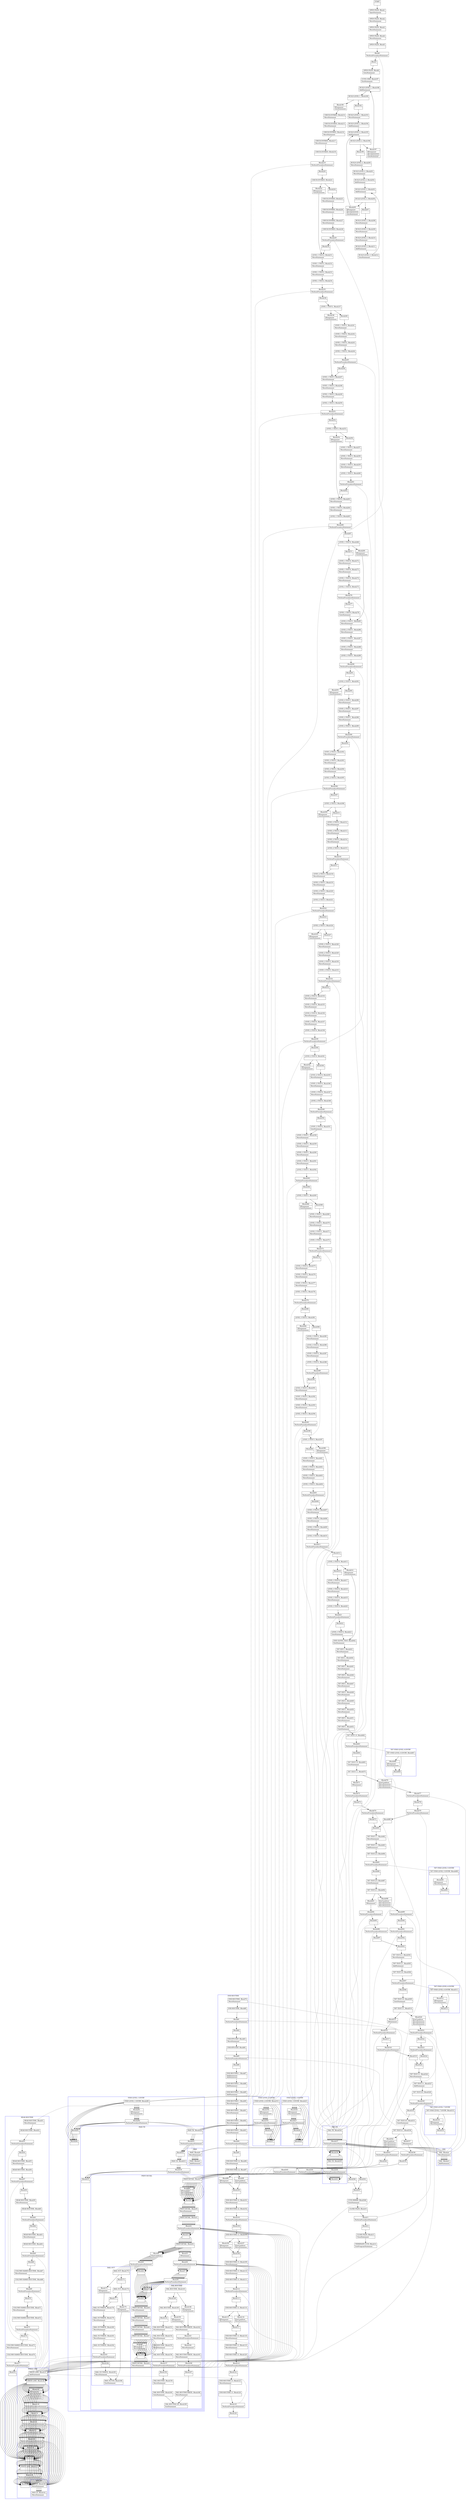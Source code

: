 digraph Cfg {
compound=true;
node [
shape = "record"
]

edge [
arrowtail = "empty"
]
Block0 [
label = "{START|}"
]
Block1 [
label = "{OPEN-FILES. Block1|OpenStatement\l}"
]
Block2 [
label = "{OPEN-FILES. Block2|MoveStatement\l}"
]
Block3 [
label = "{OPEN-FILES. Block3|MoveStatement\l}"
]
Block4 [
label = "{OPEN-FILES. Block4|MoveStatement\l}"
]
Block5 [
label = "{OPEN-FILES. Block5|}"
]
Block6 [
label = "{Block6|PerformProcedureStatement\l}"
]
subgraph cluster_1{
color = blue;
label = "HEAD-ROUTINE";
Block51 [
label = "{HEAD-ROUTINE. Block51|MoveStatement\l}"
]
Block52 [
label = "{HEAD-ROUTINE. Block52|}"
]
Block53 [
label = "{Block53|PerformProcedureStatement\l}"
]
subgraph cluster_7{
color = blue;
label = "WRITE-LINE";
Block127 [
label = "{WRITE-LINE. Block127|AddStatement\l}"
]
Block128 [
label = "{WRITE-LINE. Block128|}"
]
Block129 [
label = "{Block129|IfStatement\lMoveStatement\lMoveStatement\lWriteStatement\lMoveStatement\l}"
]
Block130 [
label = "{Block130|PerformProcedureStatement\l}"
]
subgraph cluster_21{
color = blue;
label = "WRT-LN";
Block140 [
label = "{WRT-LN. Block140|WriteStatement\l}"
]
Block141 [
label = "{WRT-LN. Block141|MoveStatement\l}"
]
Block140 -> Block141

}
Block130 -> Block140 [style=dashed, arrowhead=none]

Block131 [
label = "{Block131|MoveStatement\l}"
]
Block132 [
label = "{Block132|PerformProcedureStatement\l}"
]
subgraph cluster_22{
color = blue;
label = "WRT-LN";
Block140 [
label = "{WRT-LN. Block140|WriteStatement\l}"
]
Block141 [
label = "{WRT-LN. Block141|MoveStatement\l}"
]
Block140 -> Block141

}
Block132 -> Block140 [style=dashed, arrowhead=none]

Block133 [
label = "{Block133|MoveStatement\l}"
]
Block134 [
label = "{Block134|PerformProcedureStatement\l}"
]
subgraph cluster_23{
color = blue;
label = "WRT-LN";
Block140 [
label = "{WRT-LN. Block140|WriteStatement\l}"
]
Block141 [
label = "{WRT-LN. Block141|MoveStatement\l}"
]
Block140 -> Block141

}
Block134 -> Block140 [style=dashed, arrowhead=none]

Block135 [
label = "{Block135|MoveStatement\lMoveStatement\l}"
]
Block136 [
label = "{Block136|}"
]
Block137 [
label = "{WRITE-LINE. Block137|}"
]
Block138 [
label = "{Block138|PerformProcedureStatement\l}"
]
subgraph cluster_24{
color = blue;
label = "WRT-LN";
Block140 [
label = "{WRT-LN. Block140|WriteStatement\l}"
]
Block141 [
label = "{WRT-LN. Block141|MoveStatement\l}"
]
Block140 -> Block141

}
Block138 -> Block140 [style=dashed, arrowhead=none]

Block139 [
label = "{Block139|}"
]
Block127 -> Block128
Block128 -> Block129
Block128 -> Block136
Block129 -> Block130
Block130 -> Block131
Block131 -> Block132
Block132 -> Block133
Block133 -> Block134
Block134 -> Block135
Block135 -> Block136
Block136 -> Block137
Block137 -> Block138
Block138 -> Block139

}
Block53 -> Block127 [style=dashed, arrowhead=none]

Block54 [
label = "{Block54|}"
]
Block55 [
label = "{HEAD-ROUTINE. Block55|MoveStatement\l}"
]
Block56 [
label = "{HEAD-ROUTINE. Block56|}"
]
Block57 [
label = "{Block57|PerformProcedureStatement\l}"
]
subgraph cluster_8{
color = blue;
label = "WRITE-LINE";
Block127 [
label = "{WRITE-LINE. Block127|AddStatement\l}"
]
Block128 [
label = "{WRITE-LINE. Block128|}"
]
Block129 [
label = "{Block129|IfStatement\lMoveStatement\lMoveStatement\lWriteStatement\lMoveStatement\l}"
]
Block130 [
label = "{Block130|PerformProcedureStatement\l}"
]
Block130 -> Block140 [style=dashed, arrowhead=none]

Block131 [
label = "{Block131|MoveStatement\l}"
]
Block132 [
label = "{Block132|PerformProcedureStatement\l}"
]
Block132 -> Block140 [style=dashed, arrowhead=none]

Block133 [
label = "{Block133|MoveStatement\l}"
]
Block134 [
label = "{Block134|PerformProcedureStatement\l}"
]
Block134 -> Block140 [style=dashed, arrowhead=none]

Block135 [
label = "{Block135|MoveStatement\lMoveStatement\l}"
]
Block136 [
label = "{Block136|}"
]
Block137 [
label = "{WRITE-LINE. Block137|}"
]
Block138 [
label = "{Block138|PerformProcedureStatement\l}"
]
Block138 -> Block140 [style=dashed, arrowhead=none]

Block139 [
label = "{Block139|}"
]
Block127 -> Block128
Block128 -> Block129
Block128 -> Block136
Block129 -> Block130
Block130 -> Block131
Block131 -> Block132
Block132 -> Block133
Block133 -> Block134
Block134 -> Block135
Block135 -> Block136
Block136 -> Block137
Block137 -> Block138
Block138 -> Block139

}
Block57 -> Block127 [style=dashed, arrowhead=none]

Block58 [
label = "{Block58|}"
]
Block59 [
label = "{HEAD-ROUTINE. Block59|MoveStatement\l}"
]
Block60 [
label = "{HEAD-ROUTINE. Block60|}"
]
Block61 [
label = "{Block61|PerformProcedureStatement\l}"
]
subgraph cluster_9{
color = blue;
label = "WRITE-LINE";
Block127 [
label = "{WRITE-LINE. Block127|AddStatement\l}"
]
Block128 [
label = "{WRITE-LINE. Block128|}"
]
Block129 [
label = "{Block129|IfStatement\lMoveStatement\lMoveStatement\lWriteStatement\lMoveStatement\l}"
]
Block130 [
label = "{Block130|PerformProcedureStatement\l}"
]
Block130 -> Block140 [style=dashed, arrowhead=none]

Block131 [
label = "{Block131|MoveStatement\l}"
]
Block132 [
label = "{Block132|PerformProcedureStatement\l}"
]
Block132 -> Block140 [style=dashed, arrowhead=none]

Block133 [
label = "{Block133|MoveStatement\l}"
]
Block134 [
label = "{Block134|PerformProcedureStatement\l}"
]
Block134 -> Block140 [style=dashed, arrowhead=none]

Block135 [
label = "{Block135|MoveStatement\lMoveStatement\l}"
]
Block136 [
label = "{Block136|}"
]
Block137 [
label = "{WRITE-LINE. Block137|}"
]
Block138 [
label = "{Block138|PerformProcedureStatement\l}"
]
Block138 -> Block140 [style=dashed, arrowhead=none]

Block139 [
label = "{Block139|}"
]
Block127 -> Block128
Block128 -> Block129
Block128 -> Block136
Block129 -> Block130
Block130 -> Block131
Block131 -> Block132
Block132 -> Block133
Block133 -> Block134
Block134 -> Block135
Block135 -> Block136
Block136 -> Block137
Block137 -> Block138
Block138 -> Block139

}
Block61 -> Block127 [style=dashed, arrowhead=none]

Block62 [
label = "{Block62|}"
]
Block63 [
label = "{HEAD-ROUTINE. Block63|MoveStatement\l}"
]
Block64 [
label = "{HEAD-ROUTINE. Block64|}"
]
Block65 [
label = "{Block65|PerformProcedureStatement\l}"
]
subgraph cluster_10{
color = blue;
label = "WRITE-LINE";
Block127 [
label = "{WRITE-LINE. Block127|AddStatement\l}"
]
Block128 [
label = "{WRITE-LINE. Block128|}"
]
Block129 [
label = "{Block129|IfStatement\lMoveStatement\lMoveStatement\lWriteStatement\lMoveStatement\l}"
]
Block130 [
label = "{Block130|PerformProcedureStatement\l}"
]
Block130 -> Block140 [style=dashed, arrowhead=none]

Block131 [
label = "{Block131|MoveStatement\l}"
]
Block132 [
label = "{Block132|PerformProcedureStatement\l}"
]
Block132 -> Block140 [style=dashed, arrowhead=none]

Block133 [
label = "{Block133|MoveStatement\l}"
]
Block134 [
label = "{Block134|PerformProcedureStatement\l}"
]
Block134 -> Block140 [style=dashed, arrowhead=none]

Block135 [
label = "{Block135|MoveStatement\lMoveStatement\l}"
]
Block136 [
label = "{Block136|}"
]
Block137 [
label = "{WRITE-LINE. Block137|}"
]
Block138 [
label = "{Block138|PerformProcedureStatement\l}"
]
Block138 -> Block140 [style=dashed, arrowhead=none]

Block139 [
label = "{Block139|}"
]
Block127 -> Block128
Block128 -> Block129
Block128 -> Block136
Block129 -> Block130
Block130 -> Block131
Block131 -> Block132
Block132 -> Block133
Block133 -> Block134
Block134 -> Block135
Block135 -> Block136
Block136 -> Block137
Block137 -> Block138
Block138 -> Block139

}
Block65 -> Block127 [style=dashed, arrowhead=none]

Block66 [
label = "{Block66|}"
]
Block67 [
label = "{COLUMN-NAMES-ROUTINE. Block67|MoveStatement\l}"
]
Block68 [
label = "{COLUMN-NAMES-ROUTINE. Block68|}"
]
Block69 [
label = "{Block69|PerformProcedureStatement\l}"
]
subgraph cluster_11{
color = blue;
label = "WRITE-LINE";
Block127 [
label = "{WRITE-LINE. Block127|AddStatement\l}"
]
Block128 [
label = "{WRITE-LINE. Block128|}"
]
Block129 [
label = "{Block129|IfStatement\lMoveStatement\lMoveStatement\lWriteStatement\lMoveStatement\l}"
]
Block130 [
label = "{Block130|PerformProcedureStatement\l}"
]
Block130 -> Block140 [style=dashed, arrowhead=none]

Block131 [
label = "{Block131|MoveStatement\l}"
]
Block132 [
label = "{Block132|PerformProcedureStatement\l}"
]
Block132 -> Block140 [style=dashed, arrowhead=none]

Block133 [
label = "{Block133|MoveStatement\l}"
]
Block134 [
label = "{Block134|PerformProcedureStatement\l}"
]
Block134 -> Block140 [style=dashed, arrowhead=none]

Block135 [
label = "{Block135|MoveStatement\lMoveStatement\l}"
]
Block136 [
label = "{Block136|}"
]
Block137 [
label = "{WRITE-LINE. Block137|}"
]
Block138 [
label = "{Block138|PerformProcedureStatement\l}"
]
Block138 -> Block140 [style=dashed, arrowhead=none]

Block139 [
label = "{Block139|}"
]
Block127 -> Block128
Block128 -> Block129
Block128 -> Block136
Block129 -> Block130
Block130 -> Block131
Block131 -> Block132
Block132 -> Block133
Block133 -> Block134
Block134 -> Block135
Block135 -> Block136
Block136 -> Block137
Block137 -> Block138
Block138 -> Block139

}
Block69 -> Block127 [style=dashed, arrowhead=none]

Block70 [
label = "{Block70|}"
]
Block71 [
label = "{COLUMN-NAMES-ROUTINE. Block71|MoveStatement\l}"
]
Block72 [
label = "{COLUMN-NAMES-ROUTINE. Block72|}"
]
Block73 [
label = "{Block73|PerformProcedureStatement\l}"
]
subgraph cluster_12{
color = blue;
label = "WRITE-LINE";
Block127 [
label = "{WRITE-LINE. Block127|AddStatement\l}"
]
Block128 [
label = "{WRITE-LINE. Block128|}"
]
Block129 [
label = "{Block129|IfStatement\lMoveStatement\lMoveStatement\lWriteStatement\lMoveStatement\l}"
]
Block130 [
label = "{Block130|PerformProcedureStatement\l}"
]
Block130 -> Block140 [style=dashed, arrowhead=none]

Block131 [
label = "{Block131|MoveStatement\l}"
]
Block132 [
label = "{Block132|PerformProcedureStatement\l}"
]
Block132 -> Block140 [style=dashed, arrowhead=none]

Block133 [
label = "{Block133|MoveStatement\l}"
]
Block134 [
label = "{Block134|PerformProcedureStatement\l}"
]
Block134 -> Block140 [style=dashed, arrowhead=none]

Block135 [
label = "{Block135|MoveStatement\lMoveStatement\l}"
]
Block136 [
label = "{Block136|}"
]
Block137 [
label = "{WRITE-LINE. Block137|}"
]
Block138 [
label = "{Block138|PerformProcedureStatement\l}"
]
Block138 -> Block140 [style=dashed, arrowhead=none]

Block139 [
label = "{Block139|}"
]
Block127 -> Block128
Block128 -> Block129
Block128 -> Block136
Block129 -> Block130
Block130 -> Block131
Block131 -> Block132
Block132 -> Block133
Block133 -> Block134
Block134 -> Block135
Block135 -> Block136
Block136 -> Block137
Block137 -> Block138
Block138 -> Block139

}
Block73 -> Block127 [style=dashed, arrowhead=none]

Block74 [
label = "{Block74|}"
]
Block75 [
label = "{COLUMN-NAMES-ROUTINE. Block75|MoveStatement\l}"
]
Block76 [
label = "{COLUMN-NAMES-ROUTINE. Block76|}"
]
Block77 [
label = "{Block77|PerformProcedureStatement\l}"
]
subgraph cluster_13{
color = blue;
label = "WRITE-LINE";
Block127 [
label = "{WRITE-LINE. Block127|AddStatement\l}"
]
Block128 [
label = "{WRITE-LINE. Block128|}"
]
Block129 [
label = "{Block129|IfStatement\lMoveStatement\lMoveStatement\lWriteStatement\lMoveStatement\l}"
]
Block130 [
label = "{Block130|PerformProcedureStatement\l}"
]
Block130 -> Block140 [style=dashed, arrowhead=none]

Block131 [
label = "{Block131|MoveStatement\l}"
]
Block132 [
label = "{Block132|PerformProcedureStatement\l}"
]
Block132 -> Block140 [style=dashed, arrowhead=none]

Block133 [
label = "{Block133|MoveStatement\l}"
]
Block134 [
label = "{Block134|PerformProcedureStatement\l}"
]
Block134 -> Block140 [style=dashed, arrowhead=none]

Block135 [
label = "{Block135|MoveStatement\lMoveStatement\l}"
]
Block136 [
label = "{Block136|}"
]
Block137 [
label = "{WRITE-LINE. Block137|}"
]
Block138 [
label = "{Block138|PerformProcedureStatement\l}"
]
Block138 -> Block140 [style=dashed, arrowhead=none]

Block139 [
label = "{Block139|}"
]
Block127 -> Block128
Block128 -> Block129
Block128 -> Block136
Block129 -> Block130
Block130 -> Block131
Block131 -> Block132
Block132 -> Block133
Block133 -> Block134
Block134 -> Block135
Block135 -> Block136
Block136 -> Block137
Block137 -> Block138
Block138 -> Block139

}
Block77 -> Block127 [style=dashed, arrowhead=none]

Block78 [
label = "{Block78|}"
]
Block51 -> Block52
Block52 -> Block53
Block53 -> Block54
Block54 -> Block55
Block55 -> Block56
Block56 -> Block57
Block57 -> Block58
Block58 -> Block59
Block59 -> Block60
Block60 -> Block61
Block61 -> Block62
Block62 -> Block63
Block63 -> Block64
Block64 -> Block65
Block65 -> Block66
Block66 -> Block67
Block67 -> Block68
Block68 -> Block69
Block69 -> Block70
Block70 -> Block71
Block71 -> Block72
Block72 -> Block73
Block73 -> Block74
Block74 -> Block75
Block75 -> Block76
Block76 -> Block77
Block77 -> Block78

}
Block6 -> Block51 [style=dashed, arrowhead=none]

Block7 [
label = "{Block7|}"
]
Block8 [
label = "{OPEN-FILES. Block8|GotoStatement\l}"
]
Block187 [
label = "{CCVS1-EXIT. Block187|ExitStatement\l}"
]
Block188 [
label = "{BUILD-LEVEL-1. Block188|AddStatement\l}"
]
Block189 [
label = "{BUILD-LEVEL-1. Block189|}"
]
Block190 [
label = "{Block190|IfStatement\lGotoStatement\l}"
]
Block214 [
label = "{CHECK-ENTRIES. Block214|MoveStatement\l}"
]
Block215 [
label = "{CHECK-ENTRIES. Block215|MoveStatement\l}"
]
Block216 [
label = "{CHECK-ENTRIES. Block216|MoveStatement\l}"
]
Block217 [
label = "{CHECK-ENTRIES. Block217|MoveStatement\l}"
]
Block218 [
label = "{CHECK-ENTRIES. Block218|}"
]
Block219 [
label = "{Block219|PerformProcedureStatement\l}"
]
subgraph cluster_30{
color = blue;
label = "FIND-LEVEL-1-ENTRY";
Block280 [
label = "{FIND-LEVEL-1-ENTRY. Block280|}"
]
Block281 [
label = "{Block281|IfStatement\lMoveStatement\l}"
]
Block282 [
label = "{Block282|PerformProcedureStatement\l}"
]
subgraph cluster_38{
color = blue;
label = "PASS-TH";
Block430 [
label = "{PASS-TH. Block430|}"
]
Block431 [
label = "{Block431|PerformProcedureStatement\l}"
]
subgraph cluster_57{
color = blue;
label = "PASS";
Block20 [
label = "{PASS. Block20|MoveStatement\l}"
]
Block21 [
label = "{PASS. Block21|AddStatement\l}"
]
Block20 -> Block21

}
Block431 -> Block20 [style=dashed, arrowhead=none]

Block432 [
label = "{Block432|}"
]
Block433 [
label = "{PASS-TH. Block433|}"
]
Block434 [
label = "{Block434|PerformProcedureStatement\l}"
]
subgraph cluster_58{
color = blue;
label = "PRINT-DETAIL";
Block27 [
label = "{PRINT-DETAIL. Block27|}"
]
Block28 [
label = "{Block28|IfStatement\lMoveStatement\lMoveStatement\l}"
]
Block29 [
label = "{Block29|}"
]
Block30 [
label = "{PRINT-DETAIL. Block30|MoveStatement\l}"
]
Block31 [
label = "{PRINT-DETAIL. Block31|}"
]
Block32 [
label = "{Block32|PerformProcedureStatement\l}"
]
subgraph cluster_3{
color = blue;
label = "WRITE-LINE";
Block127 [
label = "{WRITE-LINE. Block127|AddStatement\l}"
]
Block128 [
label = "{WRITE-LINE. Block128|}"
]
Block129 [
label = "{Block129|IfStatement\lMoveStatement\lMoveStatement\lWriteStatement\lMoveStatement\l}"
]
Block130 [
label = "{Block130|PerformProcedureStatement\l}"
]
Block130 -> Block140 [style=dashed, arrowhead=none]

Block131 [
label = "{Block131|MoveStatement\l}"
]
Block132 [
label = "{Block132|PerformProcedureStatement\l}"
]
Block132 -> Block140 [style=dashed, arrowhead=none]

Block133 [
label = "{Block133|MoveStatement\l}"
]
Block134 [
label = "{Block134|PerformProcedureStatement\l}"
]
Block134 -> Block140 [style=dashed, arrowhead=none]

Block135 [
label = "{Block135|MoveStatement\lMoveStatement\l}"
]
Block136 [
label = "{Block136|}"
]
Block137 [
label = "{WRITE-LINE. Block137|}"
]
Block138 [
label = "{Block138|PerformProcedureStatement\l}"
]
Block138 -> Block140 [style=dashed, arrowhead=none]

Block139 [
label = "{Block139|}"
]
Block127 -> Block128
Block128 -> Block129
Block128 -> Block136
Block129 -> Block130
Block130 -> Block131
Block131 -> Block132
Block132 -> Block133
Block133 -> Block134
Block134 -> Block135
Block135 -> Block136
Block136 -> Block137
Block137 -> Block138
Block138 -> Block139

}
Block32 -> Block127 [style=dashed, arrowhead=none]

Block33 [
label = "{Block33|}"
]
Block34 [
label = "{PRINT-DETAIL. Block34|}"
]
Block35 [
label = "{Block35|IfStatement\l}"
]
Block36 [
label = "{Block36|PerformProcedureStatement\l}"
]
subgraph cluster_4{
color = blue;
label = "WRITE-LINE";
Block127 [
label = "{WRITE-LINE. Block127|AddStatement\l}"
]
Block128 [
label = "{WRITE-LINE. Block128|}"
]
Block129 [
label = "{Block129|IfStatement\lMoveStatement\lMoveStatement\lWriteStatement\lMoveStatement\l}"
]
Block130 [
label = "{Block130|PerformProcedureStatement\l}"
]
Block130 -> Block140 [style=dashed, arrowhead=none]

Block131 [
label = "{Block131|MoveStatement\l}"
]
Block132 [
label = "{Block132|PerformProcedureStatement\l}"
]
Block132 -> Block140 [style=dashed, arrowhead=none]

Block133 [
label = "{Block133|MoveStatement\l}"
]
Block134 [
label = "{Block134|PerformProcedureStatement\l}"
]
Block134 -> Block140 [style=dashed, arrowhead=none]

Block135 [
label = "{Block135|MoveStatement\lMoveStatement\l}"
]
Block136 [
label = "{Block136|}"
]
Block137 [
label = "{WRITE-LINE. Block137|}"
]
Block138 [
label = "{Block138|PerformProcedureStatement\l}"
]
Block138 -> Block140 [style=dashed, arrowhead=none]

Block139 [
label = "{Block139|}"
]
Block127 -> Block128
Block128 -> Block129
Block128 -> Block136
Block129 -> Block130
Block130 -> Block131
Block131 -> Block132
Block132 -> Block133
Block133 -> Block134
Block134 -> Block135
Block135 -> Block136
Block136 -> Block137
Block137 -> Block138
Block138 -> Block139

}
Block36 -> Block127 [style=dashed, arrowhead=none]

Block37 [
label = "{Block37|}"
]
Block38 [
label = "{Block38|PerformProcedureStatement\l}"
]
subgraph cluster_5{
color = blue;
label = "FAIL-ROUTINE";
Block145 [
label = "{FAIL-ROUTINE. Block145|}"
]
Block146 [
label = "{Block146|IfStatement\lGotoStatement\l}"
]
Block162 [
label = "{FAIL-ROUTINE-WRITE. Block162|MoveStatement\l}"
]
Block163 [
label = "{Block163|PerformProcedureStatement\l}"
]
subgraph cluster_27{
color = blue;
label = "WRITE-LINE";
Block127 [
label = "{WRITE-LINE. Block127|AddStatement\l}"
]
Block128 [
label = "{WRITE-LINE. Block128|}"
]
Block129 [
label = "{Block129|IfStatement\lMoveStatement\lMoveStatement\lWriteStatement\lMoveStatement\l}"
]
Block130 [
label = "{Block130|PerformProcedureStatement\l}"
]
Block130 -> Block140 [style=dashed, arrowhead=none]

Block131 [
label = "{Block131|MoveStatement\l}"
]
Block132 [
label = "{Block132|PerformProcedureStatement\l}"
]
Block132 -> Block140 [style=dashed, arrowhead=none]

Block133 [
label = "{Block133|MoveStatement\l}"
]
Block134 [
label = "{Block134|PerformProcedureStatement\l}"
]
Block134 -> Block140 [style=dashed, arrowhead=none]

Block135 [
label = "{Block135|MoveStatement\lMoveStatement\l}"
]
Block136 [
label = "{Block136|}"
]
Block137 [
label = "{WRITE-LINE. Block137|}"
]
Block138 [
label = "{Block138|PerformProcedureStatement\l}"
]
Block138 -> Block140 [style=dashed, arrowhead=none]

Block139 [
label = "{Block139|}"
]
Block127 -> Block128
Block128 -> Block129
Block128 -> Block136
Block129 -> Block130
Block130 -> Block131
Block131 -> Block132
Block132 -> Block133
Block133 -> Block134
Block134 -> Block135
Block135 -> Block136
Block136 -> Block137
Block137 -> Block138
Block138 -> Block139

}
Block163 -> Block127 [style=dashed, arrowhead=none]

Block164 [
label = "{Block164|MoveStatement\l}"
]
Block165 [
label = "{FAIL-ROUTINE-WRITE. Block165|MoveStatement\l}"
]
Block166 [
label = "{Block166|PerformProcedureStatement\l}"
]
subgraph cluster_28{
color = blue;
label = "WRITE-LINE";
Block127 [
label = "{WRITE-LINE. Block127|AddStatement\l}"
]
Block128 [
label = "{WRITE-LINE. Block128|}"
]
Block129 [
label = "{Block129|IfStatement\lMoveStatement\lMoveStatement\lWriteStatement\lMoveStatement\l}"
]
Block130 [
label = "{Block130|PerformProcedureStatement\l}"
]
Block130 -> Block140 [style=dashed, arrowhead=none]

Block131 [
label = "{Block131|MoveStatement\l}"
]
Block132 [
label = "{Block132|PerformProcedureStatement\l}"
]
Block132 -> Block140 [style=dashed, arrowhead=none]

Block133 [
label = "{Block133|MoveStatement\l}"
]
Block134 [
label = "{Block134|PerformProcedureStatement\l}"
]
Block134 -> Block140 [style=dashed, arrowhead=none]

Block135 [
label = "{Block135|MoveStatement\lMoveStatement\l}"
]
Block136 [
label = "{Block136|}"
]
Block137 [
label = "{WRITE-LINE. Block137|}"
]
Block138 [
label = "{Block138|PerformProcedureStatement\l}"
]
Block138 -> Block140 [style=dashed, arrowhead=none]

Block139 [
label = "{Block139|}"
]
Block127 -> Block128
Block128 -> Block129
Block128 -> Block136
Block129 -> Block130
Block130 -> Block131
Block131 -> Block132
Block132 -> Block133
Block133 -> Block134
Block134 -> Block135
Block135 -> Block136
Block136 -> Block137
Block137 -> Block138
Block138 -> Block139

}
Block166 -> Block127 [style=dashed, arrowhead=none]

Block167 [
label = "{Block167|}"
]
Block168 [
label = "{FAIL-ROUTINE-WRITE. Block168|MoveStatement\l}"
]
Block169 [
label = "{FAIL-ROUTINE-EX. Block169|ExitStatement\l}"
]
Block148 [
label = "{Block148|}"
]
Block149 [
label = "{FAIL-ROUTINE. Block149|}"
]
Block150 [
label = "{Block150|IfStatement\lGotoStatement\l}"
]
Block152 [
label = "{Block152|}"
]
Block153 [
label = "{FAIL-ROUTINE. Block153|MoveStatement\l}"
]
Block154 [
label = "{FAIL-ROUTINE. Block154|MoveStatement\l}"
]
Block155 [
label = "{FAIL-ROUTINE. Block155|MoveStatement\l}"
]
Block156 [
label = "{FAIL-ROUTINE. Block156|}"
]
Block157 [
label = "{Block157|PerformProcedureStatement\l}"
]
subgraph cluster_26{
color = blue;
label = "WRITE-LINE";
Block127 [
label = "{WRITE-LINE. Block127|AddStatement\l}"
]
Block128 [
label = "{WRITE-LINE. Block128|}"
]
Block129 [
label = "{Block129|IfStatement\lMoveStatement\lMoveStatement\lWriteStatement\lMoveStatement\l}"
]
Block130 [
label = "{Block130|PerformProcedureStatement\l}"
]
Block130 -> Block140 [style=dashed, arrowhead=none]

Block131 [
label = "{Block131|MoveStatement\l}"
]
Block132 [
label = "{Block132|PerformProcedureStatement\l}"
]
Block132 -> Block140 [style=dashed, arrowhead=none]

Block133 [
label = "{Block133|MoveStatement\l}"
]
Block134 [
label = "{Block134|PerformProcedureStatement\l}"
]
Block134 -> Block140 [style=dashed, arrowhead=none]

Block135 [
label = "{Block135|MoveStatement\lMoveStatement\l}"
]
Block136 [
label = "{Block136|}"
]
Block137 [
label = "{WRITE-LINE. Block137|}"
]
Block138 [
label = "{Block138|PerformProcedureStatement\l}"
]
Block138 -> Block140 [style=dashed, arrowhead=none]

Block139 [
label = "{Block139|}"
]
Block127 -> Block128
Block128 -> Block129
Block128 -> Block136
Block129 -> Block130
Block130 -> Block131
Block131 -> Block132
Block132 -> Block133
Block133 -> Block134
Block134 -> Block135
Block135 -> Block136
Block136 -> Block137
Block137 -> Block138
Block138 -> Block139

}
Block157 -> Block127 [style=dashed, arrowhead=none]

Block158 [
label = "{Block158|}"
]
Block159 [
label = "{FAIL-ROUTINE. Block159|MoveStatement\l}"
]
Block160 [
label = "{FAIL-ROUTINE. Block160|GotoStatement\l}"
]
Block145 -> Block146
Block145 -> Block148
Block146 -> Block162
Block162 -> Block163
Block163 -> Block164
Block164 -> Block165
Block165 -> Block166
Block166 -> Block167
Block167 -> Block168
Block168 -> Block169
Block148 -> Block149
Block149 -> Block150
Block149 -> Block152
Block150 -> Block162
Block152 -> Block153
Block153 -> Block154
Block154 -> Block155
Block155 -> Block156
Block156 -> Block157
Block157 -> Block158
Block158 -> Block159
Block159 -> Block160
Block160 -> Block169

}
Block38 -> Block145 [style=dashed, arrowhead=none]

Block39 [
label = "{Block39|}"
]
Block43 [
label = "{Block43|}"
]
Block44 [
label = "{PRINT-DETAIL. Block44|MoveStatement\l}"
]
Block45 [
label = "{PRINT-DETAIL. Block45|MoveStatement\l}"
]
Block46 [
label = "{PRINT-DETAIL. Block46|MoveStatement\l}"
]
Block47 [
label = "{PRINT-DETAIL. Block47|}"
]
Block48 [
label = "{Block48|IfStatement\lMoveStatement\l}"
]
Block49 [
label = "{Block49|}"
]
Block50 [
label = "{PRINT-DETAIL. Block50|MoveStatement\l}"
]
Block40 [
label = "{Block40|ElseCondition\l}"
]
Block41 [
label = "{Block41|PerformProcedureStatement\l}"
]
subgraph cluster_6{
color = blue;
label = "BAIL-OUT";
Block170 [
label = "{BAIL-OUT. Block170|}"
]
Block171 [
label = "{Block171|IfStatement\lGotoStatement\l}"
]
Block178 [
label = "{BAIL-OUT-WRITE. Block178|MoveStatement\l}"
]
Block179 [
label = "{BAIL-OUT-WRITE. Block179|MoveStatement\l}"
]
Block180 [
label = "{BAIL-OUT-WRITE. Block180|MoveStatement\l}"
]
Block181 [
label = "{BAIL-OUT-WRITE. Block181|MoveStatement\l}"
]
Block182 [
label = "{BAIL-OUT-WRITE. Block182|}"
]
Block183 [
label = "{Block183|PerformProcedureStatement\l}"
]
subgraph cluster_29{
color = blue;
label = "WRITE-LINE";
Block127 [
label = "{WRITE-LINE. Block127|AddStatement\l}"
]
Block128 [
label = "{WRITE-LINE. Block128|}"
]
Block129 [
label = "{Block129|IfStatement\lMoveStatement\lMoveStatement\lWriteStatement\lMoveStatement\l}"
]
Block130 [
label = "{Block130|PerformProcedureStatement\l}"
]
Block130 -> Block140 [style=dashed, arrowhead=none]

Block131 [
label = "{Block131|MoveStatement\l}"
]
Block132 [
label = "{Block132|PerformProcedureStatement\l}"
]
Block132 -> Block140 [style=dashed, arrowhead=none]

Block133 [
label = "{Block133|MoveStatement\l}"
]
Block134 [
label = "{Block134|PerformProcedureStatement\l}"
]
Block134 -> Block140 [style=dashed, arrowhead=none]

Block135 [
label = "{Block135|MoveStatement\lMoveStatement\l}"
]
Block136 [
label = "{Block136|}"
]
Block137 [
label = "{WRITE-LINE. Block137|}"
]
Block138 [
label = "{Block138|PerformProcedureStatement\l}"
]
Block138 -> Block140 [style=dashed, arrowhead=none]

Block139 [
label = "{Block139|}"
]
Block127 -> Block128
Block128 -> Block129
Block128 -> Block136
Block129 -> Block130
Block130 -> Block131
Block131 -> Block132
Block132 -> Block133
Block133 -> Block134
Block134 -> Block135
Block135 -> Block136
Block136 -> Block137
Block137 -> Block138
Block138 -> Block139

}
Block183 -> Block127 [style=dashed, arrowhead=none]

Block184 [
label = "{Block184|}"
]
Block185 [
label = "{BAIL-OUT-WRITE. Block185|MoveStatement\l}"
]
Block186 [
label = "{BAIL-OUT-EX. Block186|ExitStatement\l}"
]
Block173 [
label = "{Block173|}"
]
Block174 [
label = "{BAIL-OUT. Block174|}"
]
Block175 [
label = "{Block175|IfStatement\lGotoStatement\l}"
]
Block177 [
label = "{Block177|}"
]
Block170 -> Block171
Block170 -> Block173
Block171 -> Block178
Block178 -> Block179
Block179 -> Block180
Block180 -> Block181
Block181 -> Block182
Block182 -> Block183
Block183 -> Block184
Block184 -> Block185
Block185 -> Block186
Block173 -> Block174
Block174 -> Block175
Block174 -> Block177
Block175 -> Block186
Block177 -> Block178

}
Block41 -> Block170 [style=dashed, arrowhead=none]

Block42 [
label = "{Block42|}"
]
Block27 -> Block28
Block27 -> Block29
Block28 -> Block29
Block29 -> Block30
Block30 -> Block31
Block31 -> Block32
Block32 -> Block33
Block33 -> Block34
Block34 -> Block35
Block34 -> Block40
Block35 -> Block36
Block36 -> Block37
Block37 -> Block38
Block38 -> Block39
Block39 -> Block43
Block43 -> Block44
Block44 -> Block45
Block45 -> Block46
Block46 -> Block47
Block47 -> Block48
Block47 -> Block49
Block48 -> Block49
Block49 -> Block50
Block40 -> Block41
Block41 -> Block42
Block42 -> Block43

}
Block434 -> Block27 [style=dashed, arrowhead=none]

Block435 [
label = "{Block435|}"
]
Block430 -> Block431
Block431 -> Block432
Block432 -> Block433
Block433 -> Block434
Block434 -> Block435

}
Block282 -> Block430 [style=dashed, arrowhead=none]

Block283 [
label = "{Block283|}"
]
Block284 [
label = "{Block284|}"
]
Block280 -> Block281
Block280 -> Block284
Block281 -> Block282
Block282 -> Block283
Block283 -> Block284

}
Block219 -> Block280 [style=dashed, arrowhead=none]

Block220 [
label = "{Block220|}"
]
Block221 [
label = "{CHECK-ENTRIES. Block221|}"
]
Block222 [
label = "{Block222|IfStatement\lGotoStatement\l}"
]
Block231 [
label = "{LEVEL-1-TEST-2. Block231|MoveStatement\l}"
]
Block232 [
label = "{LEVEL-1-TEST-2. Block232|MoveStatement\l}"
]
Block233 [
label = "{LEVEL-1-TEST-2. Block233|MoveStatement\l}"
]
Block234 [
label = "{LEVEL-1-TEST-2. Block234|}"
]
Block235 [
label = "{Block235|PerformProcedureStatement\l}"
]
subgraph cluster_32{
color = blue;
label = "FIND-LEVEL-1-ENTRY";
Block280 [
label = "{FIND-LEVEL-1-ENTRY. Block280|}"
]
Block281 [
label = "{Block281|IfStatement\lMoveStatement\l}"
]
Block282 [
label = "{Block282|PerformProcedureStatement\l}"
]
Block282 -> Block430 [style=dashed, arrowhead=none]

Block283 [
label = "{Block283|}"
]
Block284 [
label = "{Block284|}"
]
Block280 -> Block281
Block280 -> Block284
Block281 -> Block282
Block282 -> Block283
Block283 -> Block284

}
Block235 -> Block280 [style=dashed, arrowhead=none]

Block236 [
label = "{Block236|}"
]
Block237 [
label = "{LEVEL-1-TEST-2. Block237|}"
]
Block238 [
label = "{Block238|IfStatement\lGotoStatement\l}"
]
Block247 [
label = "{LEVEL-1-TEST-3. Block247|MoveStatement\l}"
]
Block248 [
label = "{LEVEL-1-TEST-3. Block248|MoveStatement\l}"
]
Block249 [
label = "{LEVEL-1-TEST-3. Block249|MoveStatement\l}"
]
Block250 [
label = "{LEVEL-1-TEST-3. Block250|}"
]
Block251 [
label = "{Block251|PerformProcedureStatement\l}"
]
subgraph cluster_34{
color = blue;
label = "FIND-LEVEL-1-ENTRY";
Block280 [
label = "{FIND-LEVEL-1-ENTRY. Block280|}"
]
Block281 [
label = "{Block281|IfStatement\lMoveStatement\l}"
]
Block282 [
label = "{Block282|PerformProcedureStatement\l}"
]
Block282 -> Block430 [style=dashed, arrowhead=none]

Block283 [
label = "{Block283|}"
]
Block284 [
label = "{Block284|}"
]
Block280 -> Block281
Block280 -> Block284
Block281 -> Block282
Block282 -> Block283
Block283 -> Block284

}
Block251 -> Block280 [style=dashed, arrowhead=none]

Block252 [
label = "{Block252|}"
]
Block253 [
label = "{LEVEL-1-TEST-3. Block253|}"
]
Block254 [
label = "{Block254|IfStatement\lGotoStatement\l}"
]
Block263 [
label = "{LEVEL-1-TEST-4. Block263|MoveStatement\l}"
]
Block264 [
label = "{LEVEL-1-TEST-4. Block264|MoveStatement\l}"
]
Block265 [
label = "{LEVEL-1-TEST-4. Block265|}"
]
Block266 [
label = "{Block266|PerformProcedureStatement\l}"
]
subgraph cluster_36{
color = blue;
label = "FIND-LEVEL-1-ENTRY";
Block280 [
label = "{FIND-LEVEL-1-ENTRY. Block280|}"
]
Block281 [
label = "{Block281|IfStatement\lMoveStatement\l}"
]
Block282 [
label = "{Block282|PerformProcedureStatement\l}"
]
Block282 -> Block430 [style=dashed, arrowhead=none]

Block283 [
label = "{Block283|}"
]
Block284 [
label = "{Block284|}"
]
Block280 -> Block281
Block280 -> Block284
Block281 -> Block282
Block282 -> Block283
Block283 -> Block284

}
Block266 -> Block280 [style=dashed, arrowhead=none]

Block267 [
label = "{Block267|}"
]
Block268 [
label = "{LEVEL-1-TEST-4. Block268|}"
]
Block269 [
label = "{Block269|IfStatement\lGotoStatement\l}"
]
Block285 [
label = "{LEVEL-2-TEST-1. Block285|MoveStatement\l}"
]
Block286 [
label = "{LEVEL-2-TEST-1. Block286|MoveStatement\l}"
]
Block287 [
label = "{LEVEL-2-TEST-1. Block287|MoveStatement\l}"
]
Block288 [
label = "{LEVEL-2-TEST-1. Block288|MoveStatement\l}"
]
Block289 [
label = "{LEVEL-2-TEST-1. Block289|}"
]
Block290 [
label = "{Block290|PerformProcedureStatement\l}"
]
subgraph cluster_39{
color = blue;
label = "FIND-LEVEL-2-ENTRY";
Block353 [
label = "{FIND-LEVEL-2-ENTRY. Block353|}"
]
Block354 [
label = "{Block354|IfStatement\lMoveStatement\l}"
]
Block355 [
label = "{Block355|PerformProcedureStatement\l}"
]
subgraph cluster_47{
color = blue;
label = "PASS-TH";
Block430 [
label = "{PASS-TH. Block430|}"
]
Block431 [
label = "{Block431|PerformProcedureStatement\l}"
]
Block431 -> Block20 [style=dashed, arrowhead=none]

Block432 [
label = "{Block432|}"
]
Block433 [
label = "{PASS-TH. Block433|}"
]
Block434 [
label = "{Block434|PerformProcedureStatement\l}"
]
Block434 -> Block27 [style=dashed, arrowhead=none]

Block435 [
label = "{Block435|}"
]
Block430 -> Block431
Block431 -> Block432
Block432 -> Block433
Block433 -> Block434
Block434 -> Block435

}
Block355 -> Block430 [style=dashed, arrowhead=none]

Block356 [
label = "{Block356|}"
]
Block357 [
label = "{Block357|}"
]
Block353 -> Block354
Block353 -> Block357
Block354 -> Block355
Block355 -> Block356
Block356 -> Block357

}
Block290 -> Block353 [style=dashed, arrowhead=none]

Block291 [
label = "{Block291|}"
]
Block292 [
label = "{LEVEL-2-TEST-1. Block292|}"
]
Block293 [
label = "{Block293|IfStatement\lGotoStatement\l}"
]
Block302 [
label = "{LEVEL-2-TEST-2. Block302|MoveStatement\l}"
]
Block303 [
label = "{LEVEL-2-TEST-2. Block303|MoveStatement\l}"
]
Block304 [
label = "{LEVEL-2-TEST-2. Block304|MoveStatement\l}"
]
Block305 [
label = "{LEVEL-2-TEST-2. Block305|}"
]
Block306 [
label = "{Block306|PerformProcedureStatement\l}"
]
subgraph cluster_41{
color = blue;
label = "FIND-LEVEL-2-ENTRY";
Block353 [
label = "{FIND-LEVEL-2-ENTRY. Block353|}"
]
Block354 [
label = "{Block354|IfStatement\lMoveStatement\l}"
]
Block355 [
label = "{Block355|PerformProcedureStatement\l}"
]
Block355 -> Block430 [style=dashed, arrowhead=none]

Block356 [
label = "{Block356|}"
]
Block357 [
label = "{Block357|}"
]
Block353 -> Block354
Block353 -> Block357
Block354 -> Block355
Block355 -> Block356
Block356 -> Block357

}
Block306 -> Block353 [style=dashed, arrowhead=none]

Block307 [
label = "{Block307|}"
]
Block308 [
label = "{LEVEL-2-TEST-2. Block308|}"
]
Block309 [
label = "{Block309|IfStatement\lGotoStatement\l}"
]
Block318 [
label = "{LEVEL-2-TEST-3. Block318|MoveStatement\l}"
]
Block319 [
label = "{LEVEL-2-TEST-3. Block319|MoveStatement\l}"
]
Block320 [
label = "{LEVEL-2-TEST-3. Block320|MoveStatement\l}"
]
Block321 [
label = "{LEVEL-2-TEST-3. Block321|}"
]
Block322 [
label = "{Block322|PerformProcedureStatement\l}"
]
subgraph cluster_43{
color = blue;
label = "FIND-LEVEL-2-ENTRY";
Block353 [
label = "{FIND-LEVEL-2-ENTRY. Block353|}"
]
Block354 [
label = "{Block354|IfStatement\lMoveStatement\l}"
]
Block355 [
label = "{Block355|PerformProcedureStatement\l}"
]
Block355 -> Block430 [style=dashed, arrowhead=none]

Block356 [
label = "{Block356|}"
]
Block357 [
label = "{Block357|}"
]
Block353 -> Block354
Block353 -> Block357
Block354 -> Block355
Block355 -> Block356
Block356 -> Block357

}
Block322 -> Block353 [style=dashed, arrowhead=none]

Block323 [
label = "{Block323|}"
]
Block324 [
label = "{LEVEL-2-TEST-3. Block324|}"
]
Block325 [
label = "{Block325|IfStatement\lGotoStatement\l}"
]
Block334 [
label = "{LEVEL-2-TEST-4. Block334|MoveStatement\l}"
]
Block335 [
label = "{LEVEL-2-TEST-4. Block335|MoveStatement\l}"
]
Block336 [
label = "{LEVEL-2-TEST-4. Block336|MoveStatement\l}"
]
Block337 [
label = "{LEVEL-2-TEST-4. Block337|MoveStatement\l}"
]
Block338 [
label = "{LEVEL-2-TEST-4. Block338|}"
]
Block339 [
label = "{Block339|PerformProcedureStatement\l}"
]
subgraph cluster_45{
color = blue;
label = "FIND-LEVEL-2-ENTRY";
Block353 [
label = "{FIND-LEVEL-2-ENTRY. Block353|}"
]
Block354 [
label = "{Block354|IfStatement\lMoveStatement\l}"
]
Block355 [
label = "{Block355|PerformProcedureStatement\l}"
]
Block355 -> Block430 [style=dashed, arrowhead=none]

Block356 [
label = "{Block356|}"
]
Block357 [
label = "{Block357|}"
]
Block353 -> Block354
Block353 -> Block357
Block354 -> Block355
Block355 -> Block356
Block356 -> Block357

}
Block339 -> Block353 [style=dashed, arrowhead=none]

Block340 [
label = "{Block340|}"
]
Block341 [
label = "{LEVEL-2-TEST-4. Block341|}"
]
Block342 [
label = "{Block342|IfStatement\lGotoStatement\l}"
]
Block358 [
label = "{LEVEL-3-TEST-1. Block358|MoveStatement\l}"
]
Block359 [
label = "{LEVEL-3-TEST-1. Block359|MoveStatement\l}"
]
Block360 [
label = "{LEVEL-3-TEST-1. Block360|MoveStatement\l}"
]
Block361 [
label = "{LEVEL-3-TEST-1. Block361|MoveStatement\l}"
]
Block362 [
label = "{LEVEL-3-TEST-1. Block362|}"
]
Block363 [
label = "{Block363|PerformProcedureStatement\l}"
]
subgraph cluster_48{
color = blue;
label = "FIND-LEVEL-3-ENTRY";
Block425 [
label = "{FIND-LEVEL-3-ENTRY. Block425|}"
]
Block426 [
label = "{Block426|IfStatement\lMoveStatement\l}"
]
Block427 [
label = "{Block427|PerformProcedureStatement\l}"
]
subgraph cluster_56{
color = blue;
label = "PASS-TH";
Block430 [
label = "{PASS-TH. Block430|}"
]
Block431 [
label = "{Block431|PerformProcedureStatement\l}"
]
Block431 -> Block20 [style=dashed, arrowhead=none]

Block432 [
label = "{Block432|}"
]
Block433 [
label = "{PASS-TH. Block433|}"
]
Block434 [
label = "{Block434|PerformProcedureStatement\l}"
]
Block434 -> Block27 [style=dashed, arrowhead=none]

Block435 [
label = "{Block435|}"
]
Block430 -> Block431
Block431 -> Block432
Block432 -> Block433
Block433 -> Block434
Block434 -> Block435

}
Block427 -> Block430 [style=dashed, arrowhead=none]

Block428 [
label = "{Block428|}"
]
Block429 [
label = "{Block429|}"
]
Block425 -> Block426
Block425 -> Block429
Block426 -> Block427
Block427 -> Block428
Block428 -> Block429

}
Block363 -> Block425 [style=dashed, arrowhead=none]

Block364 [
label = "{Block364|}"
]
Block365 [
label = "{LEVEL-3-TEST-1. Block365|}"
]
Block366 [
label = "{Block366|IfStatement\lGotoStatement\l}"
]
Block375 [
label = "{LEVEL-3-TEST-2. Block375|MoveStatement\l}"
]
Block376 [
label = "{LEVEL-3-TEST-2. Block376|MoveStatement\l}"
]
Block377 [
label = "{LEVEL-3-TEST-2. Block377|MoveStatement\l}"
]
Block378 [
label = "{LEVEL-3-TEST-2. Block378|}"
]
Block379 [
label = "{Block379|PerformProcedureStatement\l}"
]
subgraph cluster_50{
color = blue;
label = "FIND-LEVEL-3-ENTRY";
Block425 [
label = "{FIND-LEVEL-3-ENTRY. Block425|}"
]
Block426 [
label = "{Block426|IfStatement\lMoveStatement\l}"
]
Block427 [
label = "{Block427|PerformProcedureStatement\l}"
]
Block427 -> Block430 [style=dashed, arrowhead=none]

Block428 [
label = "{Block428|}"
]
Block429 [
label = "{Block429|}"
]
Block425 -> Block426
Block425 -> Block429
Block426 -> Block427
Block427 -> Block428
Block428 -> Block429

}
Block379 -> Block425 [style=dashed, arrowhead=none]

Block380 [
label = "{Block380|}"
]
Block381 [
label = "{LEVEL-3-TEST-2. Block381|}"
]
Block382 [
label = "{Block382|IfStatement\lGotoStatement\l}"
]
Block391 [
label = "{LEVEL-3-TEST-3. Block391|MoveStatement\l}"
]
Block392 [
label = "{LEVEL-3-TEST-3. Block392|MoveStatement\l}"
]
Block393 [
label = "{LEVEL-3-TEST-3. Block393|MoveStatement\l}"
]
Block394 [
label = "{LEVEL-3-TEST-3. Block394|}"
]
Block395 [
label = "{Block395|PerformProcedureStatement\l}"
]
subgraph cluster_52{
color = blue;
label = "FIND-LEVEL-3-ENTRY";
Block425 [
label = "{FIND-LEVEL-3-ENTRY. Block425|}"
]
Block426 [
label = "{Block426|IfStatement\lMoveStatement\l}"
]
Block427 [
label = "{Block427|PerformProcedureStatement\l}"
]
Block427 -> Block430 [style=dashed, arrowhead=none]

Block428 [
label = "{Block428|}"
]
Block429 [
label = "{Block429|}"
]
Block425 -> Block426
Block425 -> Block429
Block426 -> Block427
Block427 -> Block428
Block428 -> Block429

}
Block395 -> Block425 [style=dashed, arrowhead=none]

Block396 [
label = "{Block396|}"
]
Block397 [
label = "{LEVEL-3-TEST-3. Block397|}"
]
Block398 [
label = "{Block398|IfStatement\lGotoStatement\l}"
]
Block407 [
label = "{LEVEL-3-TEST-4. Block407|MoveStatement\l}"
]
Block408 [
label = "{LEVEL-3-TEST-4. Block408|MoveStatement\l}"
]
Block409 [
label = "{LEVEL-3-TEST-4. Block409|MoveStatement\l}"
]
Block410 [
label = "{LEVEL-3-TEST-4. Block410|}"
]
Block411 [
label = "{Block411|PerformProcedureStatement\l}"
]
subgraph cluster_54{
color = blue;
label = "FIND-LEVEL-3-ENTRY";
Block425 [
label = "{FIND-LEVEL-3-ENTRY. Block425|}"
]
Block426 [
label = "{Block426|IfStatement\lMoveStatement\l}"
]
Block427 [
label = "{Block427|PerformProcedureStatement\l}"
]
Block427 -> Block430 [style=dashed, arrowhead=none]

Block428 [
label = "{Block428|}"
]
Block429 [
label = "{Block429|}"
]
Block425 -> Block426
Block425 -> Block429
Block426 -> Block427
Block427 -> Block428
Block428 -> Block429

}
Block411 -> Block425 [style=dashed, arrowhead=none]

Block412 [
label = "{Block412|}"
]
Block413 [
label = "{LEVEL-3-TEST-4. Block413|}"
]
Block414 [
label = "{Block414|IfStatement\lGotoStatement\l}"
]
Block442 [
label = "{END-3LEVEL-TEST. Block442|ExitStatement\l}"
]
Block443 [
label = "{TH7-INIT-1. Block443|MoveStatement\l}"
]
Block444 [
label = "{TH7-INIT-1. Block444|MoveStatement\l}"
]
Block445 [
label = "{TH7-INIT-1. Block445|MoveStatement\l}"
]
Block446 [
label = "{TH7-INIT-1. Block446|MoveStatement\l}"
]
Block447 [
label = "{TH7-INIT-1. Block447|MoveStatement\l}"
]
Block448 [
label = "{TH7-INIT-1. Block448|MoveStatement\l}"
]
Block449 [
label = "{TH7-INIT-1. Block449|MoveStatement\l}"
]
Block450 [
label = "{TH7-INIT-1. Block450|MoveStatement\l}"
]
Block451 [
label = "{TH7-INIT-1. Block451|MoveStatement\l}"
]
Block452 [
label = "{TH7-INIT-1. Block452|GotoStatement\l}"
]
Block462 [
label = "{TH7-TEST-1-0. Block462|}"
]
Block463 [
label = "{Block463|PerformProcedureStatement\l}"
]
subgraph cluster_63{
color = blue;
label = "TH7-FIND-LEVEL-4-ENTRY";
Block467 [
label = "{TH7-FIND-LEVEL-4-ENTRY. Block467|}"
]
Block468 [
label = "{Block468|IfStatement\lMoveStatement\l}"
]
Block469 [
label = "{Block469|}"
]
Block467 -> Block468
Block467 -> Block469
Block468 -> Block469

}
Block463 -> Block467 [style=dashed, arrowhead=none]

Block464 [
label = "{Block464|}"
]
Block465 [
label = "{TH7-TEST-1-0. Block465|GotoStatement\l}"
]
Block470 [
label = "{TH7-TEST-1-1. Block470|}"
]
Block471 [
label = "{Block471|IfStatement\l}"
]
Block472 [
label = "{Block472|PerformProcedureStatement\l}"
]
subgraph cluster_64{
color = blue;
label = "PASS";
Block20 [
label = "{PASS. Block20|MoveStatement\l}"
]
Block21 [
label = "{PASS. Block21|AddStatement\l}"
]
Block20 -> Block21

}
Block472 -> Block20 [style=dashed, arrowhead=none]

Block473 [
label = "{Block473|}"
]
Block474 [
label = "{Block474|PerformProcedureStatement\l}"
]
subgraph cluster_65{
color = blue;
label = "PRINT-DETAIL";
Block27 [
label = "{PRINT-DETAIL. Block27|}"
]
Block28 [
label = "{Block28|IfStatement\lMoveStatement\lMoveStatement\l}"
]
Block29 [
label = "{Block29|}"
]
Block30 [
label = "{PRINT-DETAIL. Block30|MoveStatement\l}"
]
Block31 [
label = "{PRINT-DETAIL. Block31|}"
]
Block32 [
label = "{Block32|PerformProcedureStatement\l}"
]
Block32 -> Block127 [style=dashed, arrowhead=none]

Block33 [
label = "{Block33|}"
]
Block34 [
label = "{PRINT-DETAIL. Block34|}"
]
Block35 [
label = "{Block35|IfStatement\l}"
]
Block36 [
label = "{Block36|PerformProcedureStatement\l}"
]
Block36 -> Block127 [style=dashed, arrowhead=none]

Block37 [
label = "{Block37|}"
]
Block38 [
label = "{Block38|PerformProcedureStatement\l}"
]
Block38 -> Block145 [style=dashed, arrowhead=none]

Block39 [
label = "{Block39|}"
]
Block43 [
label = "{Block43|}"
]
Block44 [
label = "{PRINT-DETAIL. Block44|MoveStatement\l}"
]
Block45 [
label = "{PRINT-DETAIL. Block45|MoveStatement\l}"
]
Block46 [
label = "{PRINT-DETAIL. Block46|MoveStatement\l}"
]
Block47 [
label = "{PRINT-DETAIL. Block47|}"
]
Block48 [
label = "{Block48|IfStatement\lMoveStatement\l}"
]
Block49 [
label = "{Block49|}"
]
Block50 [
label = "{PRINT-DETAIL. Block50|MoveStatement\l}"
]
Block40 [
label = "{Block40|ElseCondition\l}"
]
Block41 [
label = "{Block41|PerformProcedureStatement\l}"
]
Block41 -> Block170 [style=dashed, arrowhead=none]

Block42 [
label = "{Block42|}"
]
Block27 -> Block28
Block27 -> Block29
Block28 -> Block29
Block29 -> Block30
Block30 -> Block31
Block31 -> Block32
Block32 -> Block33
Block33 -> Block34
Block34 -> Block35
Block34 -> Block40
Block35 -> Block36
Block36 -> Block37
Block37 -> Block38
Block38 -> Block39
Block39 -> Block43
Block43 -> Block44
Block44 -> Block45
Block45 -> Block46
Block46 -> Block47
Block47 -> Block48
Block47 -> Block49
Block48 -> Block49
Block49 -> Block50
Block40 -> Block41
Block41 -> Block42
Block42 -> Block43

}
Block474 -> Block27 [style=dashed, arrowhead=none]

Block475 [
label = "{Block475|}"
]
Block481 [
label = "{Block481|}"
]
Block482 [
label = "{TH7-TEST-1-1. Block482|MoveStatement\l}"
]
Block483 [
label = "{TH7-TEST-1-1. Block483|AddStatement\l}"
]
Block484 [
label = "{TH7-TEST-2-0. Block484|}"
]
Block485 [
label = "{Block485|PerformProcedureStatement\l}"
]
subgraph cluster_68{
color = blue;
label = "TH7-FIND-LEVEL-5-ENTRY";
Block489 [
label = "{TH7-FIND-LEVEL-5-ENTRY. Block489|}"
]
Block490 [
label = "{Block490|IfStatement\lMoveStatement\l}"
]
Block491 [
label = "{Block491|}"
]
Block489 -> Block490
Block489 -> Block491
Block490 -> Block491

}
Block485 -> Block489 [style=dashed, arrowhead=none]

Block486 [
label = "{Block486|}"
]
Block487 [
label = "{TH7-TEST-2-0. Block487|GotoStatement\l}"
]
Block492 [
label = "{TH7-TEST-2-1. Block492|}"
]
Block493 [
label = "{Block493|IfStatement\l}"
]
Block494 [
label = "{Block494|PerformProcedureStatement\l}"
]
subgraph cluster_69{
color = blue;
label = "PASS";
Block20 [
label = "{PASS. Block20|MoveStatement\l}"
]
Block21 [
label = "{PASS. Block21|AddStatement\l}"
]
Block20 -> Block21

}
Block494 -> Block20 [style=dashed, arrowhead=none]

Block495 [
label = "{Block495|}"
]
Block496 [
label = "{Block496|PerformProcedureStatement\l}"
]
subgraph cluster_70{
color = blue;
label = "PRINT-DETAIL";
Block27 [
label = "{PRINT-DETAIL. Block27|}"
]
Block28 [
label = "{Block28|IfStatement\lMoveStatement\lMoveStatement\l}"
]
Block29 [
label = "{Block29|}"
]
Block30 [
label = "{PRINT-DETAIL. Block30|MoveStatement\l}"
]
Block31 [
label = "{PRINT-DETAIL. Block31|}"
]
Block32 [
label = "{Block32|PerformProcedureStatement\l}"
]
Block32 -> Block127 [style=dashed, arrowhead=none]

Block33 [
label = "{Block33|}"
]
Block34 [
label = "{PRINT-DETAIL. Block34|}"
]
Block35 [
label = "{Block35|IfStatement\l}"
]
Block36 [
label = "{Block36|PerformProcedureStatement\l}"
]
Block36 -> Block127 [style=dashed, arrowhead=none]

Block37 [
label = "{Block37|}"
]
Block38 [
label = "{Block38|PerformProcedureStatement\l}"
]
Block38 -> Block145 [style=dashed, arrowhead=none]

Block39 [
label = "{Block39|}"
]
Block43 [
label = "{Block43|}"
]
Block44 [
label = "{PRINT-DETAIL. Block44|MoveStatement\l}"
]
Block45 [
label = "{PRINT-DETAIL. Block45|MoveStatement\l}"
]
Block46 [
label = "{PRINT-DETAIL. Block46|MoveStatement\l}"
]
Block47 [
label = "{PRINT-DETAIL. Block47|}"
]
Block48 [
label = "{Block48|IfStatement\lMoveStatement\l}"
]
Block49 [
label = "{Block49|}"
]
Block50 [
label = "{PRINT-DETAIL. Block50|MoveStatement\l}"
]
Block40 [
label = "{Block40|ElseCondition\l}"
]
Block41 [
label = "{Block41|PerformProcedureStatement\l}"
]
Block41 -> Block170 [style=dashed, arrowhead=none]

Block42 [
label = "{Block42|}"
]
Block27 -> Block28
Block27 -> Block29
Block28 -> Block29
Block29 -> Block30
Block30 -> Block31
Block31 -> Block32
Block32 -> Block33
Block33 -> Block34
Block34 -> Block35
Block34 -> Block40
Block35 -> Block36
Block36 -> Block37
Block37 -> Block38
Block38 -> Block39
Block39 -> Block43
Block43 -> Block44
Block44 -> Block45
Block45 -> Block46
Block46 -> Block47
Block47 -> Block48
Block47 -> Block49
Block48 -> Block49
Block49 -> Block50
Block40 -> Block41
Block41 -> Block42
Block42 -> Block43

}
Block496 -> Block27 [style=dashed, arrowhead=none]

Block497 [
label = "{Block497|}"
]
Block503 [
label = "{Block503|}"
]
Block504 [
label = "{TH7-TEST-2-1. Block504|MoveStatement\l}"
]
Block505 [
label = "{TH7-TEST-2-1. Block505|AddStatement\l}"
]
Block506 [
label = "{TH7-TEST-3-0. Block506|}"
]
Block507 [
label = "{Block507|PerformProcedureStatement\l}"
]
subgraph cluster_73{
color = blue;
label = "TH7-FIND-LEVEL-6-ENTRY";
Block511 [
label = "{TH7-FIND-LEVEL-6-ENTRY. Block511|}"
]
Block512 [
label = "{Block512|IfStatement\lMoveStatement\l}"
]
Block513 [
label = "{Block513|}"
]
Block511 -> Block512
Block511 -> Block513
Block512 -> Block513

}
Block507 -> Block511 [style=dashed, arrowhead=none]

Block508 [
label = "{Block508|}"
]
Block509 [
label = "{TH7-TEST-3-0. Block509|GotoStatement\l}"
]
Block514 [
label = "{TH7-TEST-3-1. Block514|}"
]
Block515 [
label = "{Block515|IfStatement\l}"
]
Block516 [
label = "{Block516|PerformProcedureStatement\l}"
]
subgraph cluster_74{
color = blue;
label = "PASS";
Block20 [
label = "{PASS. Block20|MoveStatement\l}"
]
Block21 [
label = "{PASS. Block21|AddStatement\l}"
]
Block20 -> Block21

}
Block516 -> Block20 [style=dashed, arrowhead=none]

Block517 [
label = "{Block517|}"
]
Block518 [
label = "{Block518|PerformProcedureStatement\l}"
]
subgraph cluster_75{
color = blue;
label = "PRINT-DETAIL";
Block27 [
label = "{PRINT-DETAIL. Block27|}"
]
Block28 [
label = "{Block28|IfStatement\lMoveStatement\lMoveStatement\l}"
]
Block29 [
label = "{Block29|}"
]
Block30 [
label = "{PRINT-DETAIL. Block30|MoveStatement\l}"
]
Block31 [
label = "{PRINT-DETAIL. Block31|}"
]
Block32 [
label = "{Block32|PerformProcedureStatement\l}"
]
Block32 -> Block127 [style=dashed, arrowhead=none]

Block33 [
label = "{Block33|}"
]
Block34 [
label = "{PRINT-DETAIL. Block34|}"
]
Block35 [
label = "{Block35|IfStatement\l}"
]
Block36 [
label = "{Block36|PerformProcedureStatement\l}"
]
Block36 -> Block127 [style=dashed, arrowhead=none]

Block37 [
label = "{Block37|}"
]
Block38 [
label = "{Block38|PerformProcedureStatement\l}"
]
Block38 -> Block145 [style=dashed, arrowhead=none]

Block39 [
label = "{Block39|}"
]
Block43 [
label = "{Block43|}"
]
Block44 [
label = "{PRINT-DETAIL. Block44|MoveStatement\l}"
]
Block45 [
label = "{PRINT-DETAIL. Block45|MoveStatement\l}"
]
Block46 [
label = "{PRINT-DETAIL. Block46|MoveStatement\l}"
]
Block47 [
label = "{PRINT-DETAIL. Block47|}"
]
Block48 [
label = "{Block48|IfStatement\lMoveStatement\l}"
]
Block49 [
label = "{Block49|}"
]
Block50 [
label = "{PRINT-DETAIL. Block50|MoveStatement\l}"
]
Block40 [
label = "{Block40|ElseCondition\l}"
]
Block41 [
label = "{Block41|PerformProcedureStatement\l}"
]
Block41 -> Block170 [style=dashed, arrowhead=none]

Block42 [
label = "{Block42|}"
]
Block27 -> Block28
Block27 -> Block29
Block28 -> Block29
Block29 -> Block30
Block30 -> Block31
Block31 -> Block32
Block32 -> Block33
Block33 -> Block34
Block34 -> Block35
Block34 -> Block40
Block35 -> Block36
Block36 -> Block37
Block37 -> Block38
Block38 -> Block39
Block39 -> Block43
Block43 -> Block44
Block44 -> Block45
Block45 -> Block46
Block46 -> Block47
Block47 -> Block48
Block47 -> Block49
Block48 -> Block49
Block49 -> Block50
Block40 -> Block41
Block41 -> Block42
Block42 -> Block43

}
Block518 -> Block27 [style=dashed, arrowhead=none]

Block519 [
label = "{Block519|}"
]
Block525 [
label = "{Block525|}"
]
Block526 [
label = "{TH7-TEST-3-1. Block526|MoveStatement\l}"
]
Block527 [
label = "{TH7-TEST-3-1. Block527|AddStatement\l}"
]
Block528 [
label = "{TH7-TEST-4-0. Block528|}"
]
Block529 [
label = "{Block529|PerformProcedureStatement\l}"
]
subgraph cluster_78{
color = blue;
label = "TH7-FIND-LEVEL-7-ENTRY";
Block533 [
label = "{TH7-FIND-LEVEL-7-ENTRY. Block533|}"
]
Block534 [
label = "{Block534|IfStatement\lMoveStatement\l}"
]
Block535 [
label = "{Block535|}"
]
Block533 -> Block534
Block533 -> Block535
Block534 -> Block535

}
Block529 -> Block533 [style=dashed, arrowhead=none]

Block530 [
label = "{Block530|}"
]
Block531 [
label = "{TH7-TEST-4-0. Block531|GotoStatement\l}"
]
Block536 [
label = "{TH7-TEST-4-1. Block536|}"
]
Block537 [
label = "{Block537|IfStatement\l}"
]
Block538 [
label = "{Block538|PerformProcedureStatement\l}"
]
subgraph cluster_79{
color = blue;
label = "PASS";
Block20 [
label = "{PASS. Block20|MoveStatement\l}"
]
Block21 [
label = "{PASS. Block21|AddStatement\l}"
]
Block20 -> Block21

}
Block538 -> Block20 [style=dashed, arrowhead=none]

Block539 [
label = "{Block539|}"
]
Block540 [
label = "{Block540|PerformProcedureStatement\l}"
]
subgraph cluster_80{
color = blue;
label = "PRINT-DETAIL";
Block27 [
label = "{PRINT-DETAIL. Block27|}"
]
Block28 [
label = "{Block28|IfStatement\lMoveStatement\lMoveStatement\l}"
]
Block29 [
label = "{Block29|}"
]
Block30 [
label = "{PRINT-DETAIL. Block30|MoveStatement\l}"
]
Block31 [
label = "{PRINT-DETAIL. Block31|}"
]
Block32 [
label = "{Block32|PerformProcedureStatement\l}"
]
Block32 -> Block127 [style=dashed, arrowhead=none]

Block33 [
label = "{Block33|}"
]
Block34 [
label = "{PRINT-DETAIL. Block34|}"
]
Block35 [
label = "{Block35|IfStatement\l}"
]
Block36 [
label = "{Block36|PerformProcedureStatement\l}"
]
Block36 -> Block127 [style=dashed, arrowhead=none]

Block37 [
label = "{Block37|}"
]
Block38 [
label = "{Block38|PerformProcedureStatement\l}"
]
Block38 -> Block145 [style=dashed, arrowhead=none]

Block39 [
label = "{Block39|}"
]
Block43 [
label = "{Block43|}"
]
Block44 [
label = "{PRINT-DETAIL. Block44|MoveStatement\l}"
]
Block45 [
label = "{PRINT-DETAIL. Block45|MoveStatement\l}"
]
Block46 [
label = "{PRINT-DETAIL. Block46|MoveStatement\l}"
]
Block47 [
label = "{PRINT-DETAIL. Block47|}"
]
Block48 [
label = "{Block48|IfStatement\lMoveStatement\l}"
]
Block49 [
label = "{Block49|}"
]
Block50 [
label = "{PRINT-DETAIL. Block50|MoveStatement\l}"
]
Block40 [
label = "{Block40|ElseCondition\l}"
]
Block41 [
label = "{Block41|PerformProcedureStatement\l}"
]
Block41 -> Block170 [style=dashed, arrowhead=none]

Block42 [
label = "{Block42|}"
]
Block27 -> Block28
Block27 -> Block29
Block28 -> Block29
Block29 -> Block30
Block30 -> Block31
Block31 -> Block32
Block32 -> Block33
Block33 -> Block34
Block34 -> Block35
Block34 -> Block40
Block35 -> Block36
Block36 -> Block37
Block37 -> Block38
Block38 -> Block39
Block39 -> Block43
Block43 -> Block44
Block44 -> Block45
Block45 -> Block46
Block46 -> Block47
Block47 -> Block48
Block47 -> Block49
Block48 -> Block49
Block49 -> Block50
Block40 -> Block41
Block41 -> Block42
Block42 -> Block43

}
Block540 -> Block27 [style=dashed, arrowhead=none]

Block541 [
label = "{Block541|}"
]
Block547 [
label = "{Block547|}"
]
Block548 [
label = "{CCVS-999999. Block548|GotoStatement\l}"
]
Block10 [
label = "{CLOSE-FILES. Block10|}"
]
Block11 [
label = "{Block11|PerformProcedureStatement\l}"
]
subgraph cluster_2{
color = blue;
label = "END-ROUTINE";
Block79 [
label = "{END-ROUTINE. Block79|MoveStatement\l}"
]
Block80 [
label = "{END-ROUTINE. Block80|}"
]
Block81 [
label = "{Block81|PerformProcedureStatement\l}"
]
subgraph cluster_14{
color = blue;
label = "WRITE-LINE";
Block127 [
label = "{WRITE-LINE. Block127|AddStatement\l}"
]
Block128 [
label = "{WRITE-LINE. Block128|}"
]
Block129 [
label = "{Block129|IfStatement\lMoveStatement\lMoveStatement\lWriteStatement\lMoveStatement\l}"
]
Block130 [
label = "{Block130|PerformProcedureStatement\l}"
]
Block130 -> Block140 [style=dashed, arrowhead=none]

Block131 [
label = "{Block131|MoveStatement\l}"
]
Block132 [
label = "{Block132|PerformProcedureStatement\l}"
]
Block132 -> Block140 [style=dashed, arrowhead=none]

Block133 [
label = "{Block133|MoveStatement\l}"
]
Block134 [
label = "{Block134|PerformProcedureStatement\l}"
]
Block134 -> Block140 [style=dashed, arrowhead=none]

Block135 [
label = "{Block135|MoveStatement\lMoveStatement\l}"
]
Block136 [
label = "{Block136|}"
]
Block137 [
label = "{WRITE-LINE. Block137|}"
]
Block138 [
label = "{Block138|PerformProcedureStatement\l}"
]
Block138 -> Block140 [style=dashed, arrowhead=none]

Block139 [
label = "{Block139|}"
]
Block127 -> Block128
Block128 -> Block129
Block128 -> Block136
Block129 -> Block130
Block130 -> Block131
Block131 -> Block132
Block132 -> Block133
Block133 -> Block134
Block134 -> Block135
Block135 -> Block136
Block136 -> Block137
Block137 -> Block138
Block138 -> Block139

}
Block81 -> Block127 [style=dashed, arrowhead=none]

Block82 [
label = "{Block82|}"
]
Block83 [
label = "{END-RTN-EXIT. Block83|MoveStatement\l}"
]
Block84 [
label = "{END-RTN-EXIT. Block84|}"
]
Block85 [
label = "{Block85|PerformProcedureStatement\l}"
]
subgraph cluster_15{
color = blue;
label = "WRITE-LINE";
Block127 [
label = "{WRITE-LINE. Block127|AddStatement\l}"
]
Block128 [
label = "{WRITE-LINE. Block128|}"
]
Block129 [
label = "{Block129|IfStatement\lMoveStatement\lMoveStatement\lWriteStatement\lMoveStatement\l}"
]
Block130 [
label = "{Block130|PerformProcedureStatement\l}"
]
Block130 -> Block140 [style=dashed, arrowhead=none]

Block131 [
label = "{Block131|MoveStatement\l}"
]
Block132 [
label = "{Block132|PerformProcedureStatement\l}"
]
Block132 -> Block140 [style=dashed, arrowhead=none]

Block133 [
label = "{Block133|MoveStatement\l}"
]
Block134 [
label = "{Block134|PerformProcedureStatement\l}"
]
Block134 -> Block140 [style=dashed, arrowhead=none]

Block135 [
label = "{Block135|MoveStatement\lMoveStatement\l}"
]
Block136 [
label = "{Block136|}"
]
Block137 [
label = "{WRITE-LINE. Block137|}"
]
Block138 [
label = "{Block138|PerformProcedureStatement\l}"
]
Block138 -> Block140 [style=dashed, arrowhead=none]

Block139 [
label = "{Block139|}"
]
Block127 -> Block128
Block128 -> Block129
Block128 -> Block136
Block129 -> Block130
Block130 -> Block131
Block131 -> Block132
Block132 -> Block133
Block133 -> Block134
Block134 -> Block135
Block135 -> Block136
Block136 -> Block137
Block137 -> Block138
Block138 -> Block139

}
Block85 -> Block127 [style=dashed, arrowhead=none]

Block86 [
label = "{Block86|}"
]
Block87 [
label = "{END-ROUTINE-1. Block87|AddStatement\lAddStatement\l}"
]
Block88 [
label = "{END-ROUTINE-1. Block88|AddStatement\l}"
]
Block89 [
label = "{END-ROUTINE-1. Block89|AddStatement\l}"
]
Block90 [
label = "{END-ROUTINE-1. Block90|MoveStatement\l}"
]
Block91 [
label = "{END-ROUTINE-1. Block91|MoveStatement\l}"
]
Block92 [
label = "{END-ROUTINE-1. Block92|MoveStatement\l}"
]
Block93 [
label = "{END-ROUTINE-1. Block93|MoveStatement\l}"
]
Block94 [
label = "{Block94|PerformProcedureStatement\l}"
]
subgraph cluster_16{
color = blue;
label = "WRITE-LINE";
Block127 [
label = "{WRITE-LINE. Block127|AddStatement\l}"
]
Block128 [
label = "{WRITE-LINE. Block128|}"
]
Block129 [
label = "{Block129|IfStatement\lMoveStatement\lMoveStatement\lWriteStatement\lMoveStatement\l}"
]
Block130 [
label = "{Block130|PerformProcedureStatement\l}"
]
Block130 -> Block140 [style=dashed, arrowhead=none]

Block131 [
label = "{Block131|MoveStatement\l}"
]
Block132 [
label = "{Block132|PerformProcedureStatement\l}"
]
Block132 -> Block140 [style=dashed, arrowhead=none]

Block133 [
label = "{Block133|MoveStatement\l}"
]
Block134 [
label = "{Block134|PerformProcedureStatement\l}"
]
Block134 -> Block140 [style=dashed, arrowhead=none]

Block135 [
label = "{Block135|MoveStatement\lMoveStatement\l}"
]
Block136 [
label = "{Block136|}"
]
Block137 [
label = "{WRITE-LINE. Block137|}"
]
Block138 [
label = "{Block138|PerformProcedureStatement\l}"
]
Block138 -> Block140 [style=dashed, arrowhead=none]

Block139 [
label = "{Block139|}"
]
Block127 -> Block128
Block128 -> Block129
Block128 -> Block136
Block129 -> Block130
Block130 -> Block131
Block131 -> Block132
Block132 -> Block133
Block133 -> Block134
Block134 -> Block135
Block135 -> Block136
Block136 -> Block137
Block137 -> Block138
Block138 -> Block139

}
Block94 -> Block127 [style=dashed, arrowhead=none]

Block95 [
label = "{Block95|}"
]
Block96 [
label = "{END-ROUTINE-12. Block96|MoveStatement\l}"
]
Block97 [
label = "{END-ROUTINE-12. Block97|}"
]
Block98 [
label = "{Block98|IfStatement\lMoveStatement\l}"
]
Block100 [
label = "{Block100|}"
]
Block101 [
label = "{END-ROUTINE-12. Block101|MoveStatement\l}"
]
Block102 [
label = "{END-ROUTINE-12. Block102|}"
]
Block103 [
label = "{Block103|PerformProcedureStatement\l}"
]
subgraph cluster_17{
color = blue;
label = "WRITE-LINE";
Block127 [
label = "{WRITE-LINE. Block127|AddStatement\l}"
]
Block128 [
label = "{WRITE-LINE. Block128|}"
]
Block129 [
label = "{Block129|IfStatement\lMoveStatement\lMoveStatement\lWriteStatement\lMoveStatement\l}"
]
Block130 [
label = "{Block130|PerformProcedureStatement\l}"
]
Block130 -> Block140 [style=dashed, arrowhead=none]

Block131 [
label = "{Block131|MoveStatement\l}"
]
Block132 [
label = "{Block132|PerformProcedureStatement\l}"
]
Block132 -> Block140 [style=dashed, arrowhead=none]

Block133 [
label = "{Block133|MoveStatement\l}"
]
Block134 [
label = "{Block134|PerformProcedureStatement\l}"
]
Block134 -> Block140 [style=dashed, arrowhead=none]

Block135 [
label = "{Block135|MoveStatement\lMoveStatement\l}"
]
Block136 [
label = "{Block136|}"
]
Block137 [
label = "{WRITE-LINE. Block137|}"
]
Block138 [
label = "{Block138|PerformProcedureStatement\l}"
]
Block138 -> Block140 [style=dashed, arrowhead=none]

Block139 [
label = "{Block139|}"
]
Block127 -> Block128
Block128 -> Block129
Block128 -> Block136
Block129 -> Block130
Block130 -> Block131
Block131 -> Block132
Block132 -> Block133
Block133 -> Block134
Block134 -> Block135
Block135 -> Block136
Block136 -> Block137
Block137 -> Block138
Block138 -> Block139

}
Block103 -> Block127 [style=dashed, arrowhead=none]

Block104 [
label = "{Block104|}"
]
Block105 [
label = "{END-ROUTINE-13. Block105|}"
]
Block106 [
label = "{Block106|IfStatement\lMoveStatement\l}"
]
Block108 [
label = "{Block108|}"
]
Block109 [
label = "{END-ROUTINE-13. Block109|MoveStatement\l}"
]
Block110 [
label = "{END-ROUTINE-13. Block110|MoveStatement\l}"
]
Block111 [
label = "{END-ROUTINE-13. Block111|}"
]
Block112 [
label = "{Block112|PerformProcedureStatement\l}"
]
subgraph cluster_18{
color = blue;
label = "WRITE-LINE";
Block127 [
label = "{WRITE-LINE. Block127|AddStatement\l}"
]
Block128 [
label = "{WRITE-LINE. Block128|}"
]
Block129 [
label = "{Block129|IfStatement\lMoveStatement\lMoveStatement\lWriteStatement\lMoveStatement\l}"
]
Block130 [
label = "{Block130|PerformProcedureStatement\l}"
]
Block130 -> Block140 [style=dashed, arrowhead=none]

Block131 [
label = "{Block131|MoveStatement\l}"
]
Block132 [
label = "{Block132|PerformProcedureStatement\l}"
]
Block132 -> Block140 [style=dashed, arrowhead=none]

Block133 [
label = "{Block133|MoveStatement\l}"
]
Block134 [
label = "{Block134|PerformProcedureStatement\l}"
]
Block134 -> Block140 [style=dashed, arrowhead=none]

Block135 [
label = "{Block135|MoveStatement\lMoveStatement\l}"
]
Block136 [
label = "{Block136|}"
]
Block137 [
label = "{WRITE-LINE. Block137|}"
]
Block138 [
label = "{Block138|PerformProcedureStatement\l}"
]
Block138 -> Block140 [style=dashed, arrowhead=none]

Block139 [
label = "{Block139|}"
]
Block127 -> Block128
Block128 -> Block129
Block128 -> Block136
Block129 -> Block130
Block130 -> Block131
Block131 -> Block132
Block132 -> Block133
Block133 -> Block134
Block134 -> Block135
Block135 -> Block136
Block136 -> Block137
Block137 -> Block138
Block138 -> Block139

}
Block112 -> Block127 [style=dashed, arrowhead=none]

Block113 [
label = "{Block113|}"
]
Block114 [
label = "{END-ROUTINE-13. Block114|}"
]
Block115 [
label = "{Block115|IfStatement\lMoveStatement\l}"
]
Block117 [
label = "{Block117|}"
]
Block118 [
label = "{END-ROUTINE-13. Block118|MoveStatement\l}"
]
Block119 [
label = "{END-ROUTINE-13. Block119|MoveStatement\l}"
]
Block120 [
label = "{END-ROUTINE-13. Block120|}"
]
Block121 [
label = "{Block121|PerformProcedureStatement\l}"
]
subgraph cluster_19{
color = blue;
label = "WRITE-LINE";
Block127 [
label = "{WRITE-LINE. Block127|AddStatement\l}"
]
Block128 [
label = "{WRITE-LINE. Block128|}"
]
Block129 [
label = "{Block129|IfStatement\lMoveStatement\lMoveStatement\lWriteStatement\lMoveStatement\l}"
]
Block130 [
label = "{Block130|PerformProcedureStatement\l}"
]
Block130 -> Block140 [style=dashed, arrowhead=none]

Block131 [
label = "{Block131|MoveStatement\l}"
]
Block132 [
label = "{Block132|PerformProcedureStatement\l}"
]
Block132 -> Block140 [style=dashed, arrowhead=none]

Block133 [
label = "{Block133|MoveStatement\l}"
]
Block134 [
label = "{Block134|PerformProcedureStatement\l}"
]
Block134 -> Block140 [style=dashed, arrowhead=none]

Block135 [
label = "{Block135|MoveStatement\lMoveStatement\l}"
]
Block136 [
label = "{Block136|}"
]
Block137 [
label = "{WRITE-LINE. Block137|}"
]
Block138 [
label = "{Block138|PerformProcedureStatement\l}"
]
Block138 -> Block140 [style=dashed, arrowhead=none]

Block139 [
label = "{Block139|}"
]
Block127 -> Block128
Block128 -> Block129
Block128 -> Block136
Block129 -> Block130
Block130 -> Block131
Block131 -> Block132
Block132 -> Block133
Block133 -> Block134
Block134 -> Block135
Block135 -> Block136
Block136 -> Block137
Block137 -> Block138
Block138 -> Block139

}
Block121 -> Block127 [style=dashed, arrowhead=none]

Block122 [
label = "{Block122|}"
]
Block123 [
label = "{END-ROUTINE-13. Block123|MoveStatement\l}"
]
Block124 [
label = "{END-ROUTINE-13. Block124|}"
]
Block125 [
label = "{Block125|PerformProcedureStatement\l}"
]
subgraph cluster_20{
color = blue;
label = "WRITE-LINE";
Block127 [
label = "{WRITE-LINE. Block127|AddStatement\l}"
]
Block128 [
label = "{WRITE-LINE. Block128|}"
]
Block129 [
label = "{Block129|IfStatement\lMoveStatement\lMoveStatement\lWriteStatement\lMoveStatement\l}"
]
Block130 [
label = "{Block130|PerformProcedureStatement\l}"
]
Block130 -> Block140 [style=dashed, arrowhead=none]

Block131 [
label = "{Block131|MoveStatement\l}"
]
Block132 [
label = "{Block132|PerformProcedureStatement\l}"
]
Block132 -> Block140 [style=dashed, arrowhead=none]

Block133 [
label = "{Block133|MoveStatement\l}"
]
Block134 [
label = "{Block134|PerformProcedureStatement\l}"
]
Block134 -> Block140 [style=dashed, arrowhead=none]

Block135 [
label = "{Block135|MoveStatement\lMoveStatement\l}"
]
Block136 [
label = "{Block136|}"
]
Block137 [
label = "{WRITE-LINE. Block137|}"
]
Block138 [
label = "{Block138|PerformProcedureStatement\l}"
]
Block138 -> Block140 [style=dashed, arrowhead=none]

Block139 [
label = "{Block139|}"
]
Block127 -> Block128
Block128 -> Block129
Block128 -> Block136
Block129 -> Block130
Block130 -> Block131
Block131 -> Block132
Block132 -> Block133
Block133 -> Block134
Block134 -> Block135
Block135 -> Block136
Block136 -> Block137
Block137 -> Block138
Block138 -> Block139

}
Block125 -> Block127 [style=dashed, arrowhead=none]

Block126 [
label = "{Block126|}"
]
Block116 [
label = "{Block116|ElseCondition\lMoveStatement\l}"
]
Block107 [
label = "{Block107|ElseCondition\lMoveStatement\l}"
]
Block99 [
label = "{Block99|ElseCondition\lMoveStatement\l}"
]
Block79 -> Block80
Block80 -> Block81
Block81 -> Block82
Block82 -> Block83
Block83 -> Block84
Block84 -> Block85
Block85 -> Block86
Block86 -> Block87
Block87 -> Block88
Block88 -> Block89
Block89 -> Block90
Block90 -> Block91
Block91 -> Block92
Block92 -> Block93
Block93 -> Block94
Block94 -> Block95
Block95 -> Block96
Block96 -> Block97
Block97 -> Block98
Block97 -> Block99
Block98 -> Block100
Block100 -> Block101
Block101 -> Block102
Block102 -> Block103
Block103 -> Block104
Block104 -> Block105
Block105 -> Block106
Block105 -> Block107
Block106 -> Block108
Block108 -> Block109
Block109 -> Block110
Block110 -> Block111
Block111 -> Block112
Block112 -> Block113
Block113 -> Block114
Block114 -> Block115
Block114 -> Block116
Block115 -> Block117
Block117 -> Block118
Block118 -> Block119
Block119 -> Block120
Block120 -> Block121
Block121 -> Block122
Block122 -> Block123
Block123 -> Block124
Block124 -> Block125
Block125 -> Block126
Block116 -> Block117
Block107 -> Block108
Block99 -> Block100

}
Block11 -> Block79 [style=dashed, arrowhead=none]

Block12 [
label = "{Block12|}"
]
Block13 [
label = "{CLOSE-FILES. Block13|CloseStatement\l}"
]
Block14 [
label = "{TERMINATE-CCVS. Block14|ExitProgramStatement\l}"
]
Block542 [
label = "{Block542|ElseCondition\lMoveStatement\lMoveStatement\lMoveStatement\l}"
]
Block543 [
label = "{Block543|PerformProcedureStatement\l}"
]
subgraph cluster_81{
color = blue;
label = "FAIL";
Block22 [
label = "{FAIL. Block22|MoveStatement\l}"
]
Block23 [
label = "{FAIL. Block23|AddStatement\l}"
]
Block22 -> Block23

}
Block543 -> Block22 [style=dashed, arrowhead=none]

Block544 [
label = "{Block544|}"
]
Block545 [
label = "{Block545|PerformProcedureStatement\l}"
]
subgraph cluster_82{
color = blue;
label = "PRINT-DETAIL";
Block27 [
label = "{PRINT-DETAIL. Block27|}"
]
Block28 [
label = "{Block28|IfStatement\lMoveStatement\lMoveStatement\l}"
]
Block29 [
label = "{Block29|}"
]
Block30 [
label = "{PRINT-DETAIL. Block30|MoveStatement\l}"
]
Block31 [
label = "{PRINT-DETAIL. Block31|}"
]
Block32 [
label = "{Block32|PerformProcedureStatement\l}"
]
Block32 -> Block127 [style=dashed, arrowhead=none]

Block33 [
label = "{Block33|}"
]
Block34 [
label = "{PRINT-DETAIL. Block34|}"
]
Block35 [
label = "{Block35|IfStatement\l}"
]
Block36 [
label = "{Block36|PerformProcedureStatement\l}"
]
Block36 -> Block127 [style=dashed, arrowhead=none]

Block37 [
label = "{Block37|}"
]
Block38 [
label = "{Block38|PerformProcedureStatement\l}"
]
Block38 -> Block145 [style=dashed, arrowhead=none]

Block39 [
label = "{Block39|}"
]
Block43 [
label = "{Block43|}"
]
Block44 [
label = "{PRINT-DETAIL. Block44|MoveStatement\l}"
]
Block45 [
label = "{PRINT-DETAIL. Block45|MoveStatement\l}"
]
Block46 [
label = "{PRINT-DETAIL. Block46|MoveStatement\l}"
]
Block47 [
label = "{PRINT-DETAIL. Block47|}"
]
Block48 [
label = "{Block48|IfStatement\lMoveStatement\l}"
]
Block49 [
label = "{Block49|}"
]
Block50 [
label = "{PRINT-DETAIL. Block50|MoveStatement\l}"
]
Block40 [
label = "{Block40|ElseCondition\l}"
]
Block41 [
label = "{Block41|PerformProcedureStatement\l}"
]
Block41 -> Block170 [style=dashed, arrowhead=none]

Block42 [
label = "{Block42|}"
]
Block27 -> Block28
Block27 -> Block29
Block28 -> Block29
Block29 -> Block30
Block30 -> Block31
Block31 -> Block32
Block32 -> Block33
Block33 -> Block34
Block34 -> Block35
Block34 -> Block40
Block35 -> Block36
Block36 -> Block37
Block37 -> Block38
Block38 -> Block39
Block39 -> Block43
Block43 -> Block44
Block44 -> Block45
Block45 -> Block46
Block46 -> Block47
Block47 -> Block48
Block47 -> Block49
Block48 -> Block49
Block49 -> Block50
Block40 -> Block41
Block41 -> Block42
Block42 -> Block43

}
Block545 -> Block27 [style=dashed, arrowhead=none]

Block546 [
label = "{Block546|}"
]
Block520 [
label = "{Block520|ElseCondition\lMoveStatement\lMoveStatement\lMoveStatement\l}"
]
Block521 [
label = "{Block521|PerformProcedureStatement\l}"
]
subgraph cluster_76{
color = blue;
label = "FAIL";
Block22 [
label = "{FAIL. Block22|MoveStatement\l}"
]
Block23 [
label = "{FAIL. Block23|AddStatement\l}"
]
Block22 -> Block23

}
Block521 -> Block22 [style=dashed, arrowhead=none]

Block522 [
label = "{Block522|}"
]
Block523 [
label = "{Block523|PerformProcedureStatement\l}"
]
subgraph cluster_77{
color = blue;
label = "PRINT-DETAIL";
Block27 [
label = "{PRINT-DETAIL. Block27|}"
]
Block28 [
label = "{Block28|IfStatement\lMoveStatement\lMoveStatement\l}"
]
Block29 [
label = "{Block29|}"
]
Block30 [
label = "{PRINT-DETAIL. Block30|MoveStatement\l}"
]
Block31 [
label = "{PRINT-DETAIL. Block31|}"
]
Block32 [
label = "{Block32|PerformProcedureStatement\l}"
]
Block32 -> Block127 [style=dashed, arrowhead=none]

Block33 [
label = "{Block33|}"
]
Block34 [
label = "{PRINT-DETAIL. Block34|}"
]
Block35 [
label = "{Block35|IfStatement\l}"
]
Block36 [
label = "{Block36|PerformProcedureStatement\l}"
]
Block36 -> Block127 [style=dashed, arrowhead=none]

Block37 [
label = "{Block37|}"
]
Block38 [
label = "{Block38|PerformProcedureStatement\l}"
]
Block38 -> Block145 [style=dashed, arrowhead=none]

Block39 [
label = "{Block39|}"
]
Block43 [
label = "{Block43|}"
]
Block44 [
label = "{PRINT-DETAIL. Block44|MoveStatement\l}"
]
Block45 [
label = "{PRINT-DETAIL. Block45|MoveStatement\l}"
]
Block46 [
label = "{PRINT-DETAIL. Block46|MoveStatement\l}"
]
Block47 [
label = "{PRINT-DETAIL. Block47|}"
]
Block48 [
label = "{Block48|IfStatement\lMoveStatement\l}"
]
Block49 [
label = "{Block49|}"
]
Block50 [
label = "{PRINT-DETAIL. Block50|MoveStatement\l}"
]
Block40 [
label = "{Block40|ElseCondition\l}"
]
Block41 [
label = "{Block41|PerformProcedureStatement\l}"
]
Block41 -> Block170 [style=dashed, arrowhead=none]

Block42 [
label = "{Block42|}"
]
Block27 -> Block28
Block27 -> Block29
Block28 -> Block29
Block29 -> Block30
Block30 -> Block31
Block31 -> Block32
Block32 -> Block33
Block33 -> Block34
Block34 -> Block35
Block34 -> Block40
Block35 -> Block36
Block36 -> Block37
Block37 -> Block38
Block38 -> Block39
Block39 -> Block43
Block43 -> Block44
Block44 -> Block45
Block45 -> Block46
Block46 -> Block47
Block47 -> Block48
Block47 -> Block49
Block48 -> Block49
Block49 -> Block50
Block40 -> Block41
Block41 -> Block42
Block42 -> Block43

}
Block523 -> Block27 [style=dashed, arrowhead=none]

Block524 [
label = "{Block524|}"
]
Block498 [
label = "{Block498|ElseCondition\lMoveStatement\lMoveStatement\lMoveStatement\l}"
]
Block499 [
label = "{Block499|PerformProcedureStatement\l}"
]
subgraph cluster_71{
color = blue;
label = "FAIL";
Block22 [
label = "{FAIL. Block22|MoveStatement\l}"
]
Block23 [
label = "{FAIL. Block23|AddStatement\l}"
]
Block22 -> Block23

}
Block499 -> Block22 [style=dashed, arrowhead=none]

Block500 [
label = "{Block500|}"
]
Block501 [
label = "{Block501|PerformProcedureStatement\l}"
]
subgraph cluster_72{
color = blue;
label = "PRINT-DETAIL";
Block27 [
label = "{PRINT-DETAIL. Block27|}"
]
Block28 [
label = "{Block28|IfStatement\lMoveStatement\lMoveStatement\l}"
]
Block29 [
label = "{Block29|}"
]
Block30 [
label = "{PRINT-DETAIL. Block30|MoveStatement\l}"
]
Block31 [
label = "{PRINT-DETAIL. Block31|}"
]
Block32 [
label = "{Block32|PerformProcedureStatement\l}"
]
Block32 -> Block127 [style=dashed, arrowhead=none]

Block33 [
label = "{Block33|}"
]
Block34 [
label = "{PRINT-DETAIL. Block34|}"
]
Block35 [
label = "{Block35|IfStatement\l}"
]
Block36 [
label = "{Block36|PerformProcedureStatement\l}"
]
Block36 -> Block127 [style=dashed, arrowhead=none]

Block37 [
label = "{Block37|}"
]
Block38 [
label = "{Block38|PerformProcedureStatement\l}"
]
Block38 -> Block145 [style=dashed, arrowhead=none]

Block39 [
label = "{Block39|}"
]
Block43 [
label = "{Block43|}"
]
Block44 [
label = "{PRINT-DETAIL. Block44|MoveStatement\l}"
]
Block45 [
label = "{PRINT-DETAIL. Block45|MoveStatement\l}"
]
Block46 [
label = "{PRINT-DETAIL. Block46|MoveStatement\l}"
]
Block47 [
label = "{PRINT-DETAIL. Block47|}"
]
Block48 [
label = "{Block48|IfStatement\lMoveStatement\l}"
]
Block49 [
label = "{Block49|}"
]
Block50 [
label = "{PRINT-DETAIL. Block50|MoveStatement\l}"
]
Block40 [
label = "{Block40|ElseCondition\l}"
]
Block41 [
label = "{Block41|PerformProcedureStatement\l}"
]
Block41 -> Block170 [style=dashed, arrowhead=none]

Block42 [
label = "{Block42|}"
]
Block27 -> Block28
Block27 -> Block29
Block28 -> Block29
Block29 -> Block30
Block30 -> Block31
Block31 -> Block32
Block32 -> Block33
Block33 -> Block34
Block34 -> Block35
Block34 -> Block40
Block35 -> Block36
Block36 -> Block37
Block37 -> Block38
Block38 -> Block39
Block39 -> Block43
Block43 -> Block44
Block44 -> Block45
Block45 -> Block46
Block46 -> Block47
Block47 -> Block48
Block47 -> Block49
Block48 -> Block49
Block49 -> Block50
Block40 -> Block41
Block41 -> Block42
Block42 -> Block43

}
Block501 -> Block27 [style=dashed, arrowhead=none]

Block502 [
label = "{Block502|}"
]
Block476 [
label = "{Block476|ElseCondition\lMoveStatement\lMoveStatement\lMoveStatement\l}"
]
Block477 [
label = "{Block477|PerformProcedureStatement\l}"
]
subgraph cluster_66{
color = blue;
label = "FAIL";
Block22 [
label = "{FAIL. Block22|MoveStatement\l}"
]
Block23 [
label = "{FAIL. Block23|AddStatement\l}"
]
Block22 -> Block23

}
Block477 -> Block22 [style=dashed, arrowhead=none]

Block478 [
label = "{Block478|}"
]
Block479 [
label = "{Block479|PerformProcedureStatement\l}"
]
subgraph cluster_67{
color = blue;
label = "PRINT-DETAIL";
Block27 [
label = "{PRINT-DETAIL. Block27|}"
]
Block28 [
label = "{Block28|IfStatement\lMoveStatement\lMoveStatement\l}"
]
Block29 [
label = "{Block29|}"
]
Block30 [
label = "{PRINT-DETAIL. Block30|MoveStatement\l}"
]
Block31 [
label = "{PRINT-DETAIL. Block31|}"
]
Block32 [
label = "{Block32|PerformProcedureStatement\l}"
]
Block32 -> Block127 [style=dashed, arrowhead=none]

Block33 [
label = "{Block33|}"
]
Block34 [
label = "{PRINT-DETAIL. Block34|}"
]
Block35 [
label = "{Block35|IfStatement\l}"
]
Block36 [
label = "{Block36|PerformProcedureStatement\l}"
]
Block36 -> Block127 [style=dashed, arrowhead=none]

Block37 [
label = "{Block37|}"
]
Block38 [
label = "{Block38|PerformProcedureStatement\l}"
]
Block38 -> Block145 [style=dashed, arrowhead=none]

Block39 [
label = "{Block39|}"
]
Block43 [
label = "{Block43|}"
]
Block44 [
label = "{PRINT-DETAIL. Block44|MoveStatement\l}"
]
Block45 [
label = "{PRINT-DETAIL. Block45|MoveStatement\l}"
]
Block46 [
label = "{PRINT-DETAIL. Block46|MoveStatement\l}"
]
Block47 [
label = "{PRINT-DETAIL. Block47|}"
]
Block48 [
label = "{Block48|IfStatement\lMoveStatement\l}"
]
Block49 [
label = "{Block49|}"
]
Block50 [
label = "{PRINT-DETAIL. Block50|MoveStatement\l}"
]
Block40 [
label = "{Block40|ElseCondition\l}"
]
Block41 [
label = "{Block41|PerformProcedureStatement\l}"
]
Block41 -> Block170 [style=dashed, arrowhead=none]

Block42 [
label = "{Block42|}"
]
Block27 -> Block28
Block27 -> Block29
Block28 -> Block29
Block29 -> Block30
Block30 -> Block31
Block31 -> Block32
Block32 -> Block33
Block33 -> Block34
Block34 -> Block35
Block34 -> Block40
Block35 -> Block36
Block36 -> Block37
Block37 -> Block38
Block38 -> Block39
Block39 -> Block43
Block43 -> Block44
Block44 -> Block45
Block45 -> Block46
Block46 -> Block47
Block47 -> Block48
Block47 -> Block49
Block48 -> Block49
Block49 -> Block50
Block40 -> Block41
Block41 -> Block42
Block42 -> Block43

}
Block479 -> Block27 [style=dashed, arrowhead=none]

Block480 [
label = "{Block480|}"
]
Block416 [
label = "{Block416|}"
]
Block417 [
label = "{LEVEL-3-TEST-4. Block417|MoveStatement\l}"
]
Block418 [
label = "{LEVEL-3-TEST-4. Block418|MoveStatement\l}"
]
Block419 [
label = "{LEVEL-3-TEST-4. Block419|MoveStatement\l}"
]
Block420 [
label = "{LEVEL-3-TEST-4. Block420|}"
]
Block421 [
label = "{Block421|PerformProcedureStatement\l}"
]
subgraph cluster_55{
color = blue;
label = "FAIL-TH";
Block436 [
label = "{FAIL-TH. Block436|}"
]
Block437 [
label = "{Block437|PerformProcedureStatement\l}"
]
subgraph cluster_59{
color = blue;
label = "FAIL";
Block22 [
label = "{FAIL. Block22|MoveStatement\l}"
]
Block23 [
label = "{FAIL. Block23|AddStatement\l}"
]
Block22 -> Block23

}
Block437 -> Block22 [style=dashed, arrowhead=none]

Block438 [
label = "{Block438|}"
]
Block439 [
label = "{FAIL-TH. Block439|}"
]
Block440 [
label = "{Block440|PerformProcedureStatement\l}"
]
subgraph cluster_60{
color = blue;
label = "PRINT-DETAIL";
Block27 [
label = "{PRINT-DETAIL. Block27|}"
]
Block28 [
label = "{Block28|IfStatement\lMoveStatement\lMoveStatement\l}"
]
Block29 [
label = "{Block29|}"
]
Block30 [
label = "{PRINT-DETAIL. Block30|MoveStatement\l}"
]
Block31 [
label = "{PRINT-DETAIL. Block31|}"
]
Block32 [
label = "{Block32|PerformProcedureStatement\l}"
]
Block32 -> Block127 [style=dashed, arrowhead=none]

Block33 [
label = "{Block33|}"
]
Block34 [
label = "{PRINT-DETAIL. Block34|}"
]
Block35 [
label = "{Block35|IfStatement\l}"
]
Block36 [
label = "{Block36|PerformProcedureStatement\l}"
]
Block36 -> Block127 [style=dashed, arrowhead=none]

Block37 [
label = "{Block37|}"
]
Block38 [
label = "{Block38|PerformProcedureStatement\l}"
]
Block38 -> Block145 [style=dashed, arrowhead=none]

Block39 [
label = "{Block39|}"
]
Block43 [
label = "{Block43|}"
]
Block44 [
label = "{PRINT-DETAIL. Block44|MoveStatement\l}"
]
Block45 [
label = "{PRINT-DETAIL. Block45|MoveStatement\l}"
]
Block46 [
label = "{PRINT-DETAIL. Block46|MoveStatement\l}"
]
Block47 [
label = "{PRINT-DETAIL. Block47|}"
]
Block48 [
label = "{Block48|IfStatement\lMoveStatement\l}"
]
Block49 [
label = "{Block49|}"
]
Block50 [
label = "{PRINT-DETAIL. Block50|MoveStatement\l}"
]
Block40 [
label = "{Block40|ElseCondition\l}"
]
Block41 [
label = "{Block41|PerformProcedureStatement\l}"
]
Block41 -> Block170 [style=dashed, arrowhead=none]

Block42 [
label = "{Block42|}"
]
Block27 -> Block28
Block27 -> Block29
Block28 -> Block29
Block29 -> Block30
Block30 -> Block31
Block31 -> Block32
Block32 -> Block33
Block33 -> Block34
Block34 -> Block35
Block34 -> Block40
Block35 -> Block36
Block36 -> Block37
Block37 -> Block38
Block38 -> Block39
Block39 -> Block43
Block43 -> Block44
Block44 -> Block45
Block45 -> Block46
Block46 -> Block47
Block47 -> Block48
Block47 -> Block49
Block48 -> Block49
Block49 -> Block50
Block40 -> Block41
Block41 -> Block42
Block42 -> Block43

}
Block440 -> Block27 [style=dashed, arrowhead=none]

Block441 [
label = "{Block441|}"
]
Block436 -> Block437
Block437 -> Block438
Block438 -> Block439
Block439 -> Block440
Block440 -> Block441

}
Block421 -> Block436 [style=dashed, arrowhead=none]

Block422 [
label = "{Block422|}"
]
Block423 [
label = "{LEVEL-3-TEST-4. Block423|GotoStatement\l}"
]
Block400 [
label = "{Block400|}"
]
Block401 [
label = "{LEVEL-3-TEST-3. Block401|MoveStatement\l}"
]
Block402 [
label = "{LEVEL-3-TEST-3. Block402|MoveStatement\l}"
]
Block403 [
label = "{LEVEL-3-TEST-3. Block403|MoveStatement\l}"
]
Block404 [
label = "{LEVEL-3-TEST-3. Block404|}"
]
Block405 [
label = "{Block405|PerformProcedureStatement\l}"
]
subgraph cluster_53{
color = blue;
label = "FAIL-TH";
Block436 [
label = "{FAIL-TH. Block436|}"
]
Block437 [
label = "{Block437|PerformProcedureStatement\l}"
]
Block437 -> Block22 [style=dashed, arrowhead=none]

Block438 [
label = "{Block438|}"
]
Block439 [
label = "{FAIL-TH. Block439|}"
]
Block440 [
label = "{Block440|PerformProcedureStatement\l}"
]
Block440 -> Block27 [style=dashed, arrowhead=none]

Block441 [
label = "{Block441|}"
]
Block436 -> Block437
Block437 -> Block438
Block438 -> Block439
Block439 -> Block440
Block440 -> Block441

}
Block405 -> Block436 [style=dashed, arrowhead=none]

Block406 [
label = "{Block406|}"
]
Block384 [
label = "{Block384|}"
]
Block385 [
label = "{LEVEL-3-TEST-2. Block385|MoveStatement\l}"
]
Block386 [
label = "{LEVEL-3-TEST-2. Block386|MoveStatement\l}"
]
Block387 [
label = "{LEVEL-3-TEST-2. Block387|MoveStatement\l}"
]
Block388 [
label = "{LEVEL-3-TEST-2. Block388|}"
]
Block389 [
label = "{Block389|PerformProcedureStatement\l}"
]
subgraph cluster_51{
color = blue;
label = "FAIL-TH";
Block436 [
label = "{FAIL-TH. Block436|}"
]
Block437 [
label = "{Block437|PerformProcedureStatement\l}"
]
Block437 -> Block22 [style=dashed, arrowhead=none]

Block438 [
label = "{Block438|}"
]
Block439 [
label = "{FAIL-TH. Block439|}"
]
Block440 [
label = "{Block440|PerformProcedureStatement\l}"
]
Block440 -> Block27 [style=dashed, arrowhead=none]

Block441 [
label = "{Block441|}"
]
Block436 -> Block437
Block437 -> Block438
Block438 -> Block439
Block439 -> Block440
Block440 -> Block441

}
Block389 -> Block436 [style=dashed, arrowhead=none]

Block390 [
label = "{Block390|}"
]
Block368 [
label = "{Block368|}"
]
Block369 [
label = "{LEVEL-3-TEST-1. Block369|MoveStatement\l}"
]
Block370 [
label = "{LEVEL-3-TEST-1. Block370|MoveStatement\l}"
]
Block371 [
label = "{LEVEL-3-TEST-1. Block371|MoveStatement\l}"
]
Block372 [
label = "{LEVEL-3-TEST-1. Block372|}"
]
Block373 [
label = "{Block373|PerformProcedureStatement\l}"
]
subgraph cluster_49{
color = blue;
label = "FAIL-TH";
Block436 [
label = "{FAIL-TH. Block436|}"
]
Block437 [
label = "{Block437|PerformProcedureStatement\l}"
]
Block437 -> Block22 [style=dashed, arrowhead=none]

Block438 [
label = "{Block438|}"
]
Block439 [
label = "{FAIL-TH. Block439|}"
]
Block440 [
label = "{Block440|PerformProcedureStatement\l}"
]
Block440 -> Block27 [style=dashed, arrowhead=none]

Block441 [
label = "{Block441|}"
]
Block436 -> Block437
Block437 -> Block438
Block438 -> Block439
Block439 -> Block440
Block440 -> Block441

}
Block373 -> Block436 [style=dashed, arrowhead=none]

Block374 [
label = "{Block374|}"
]
Block344 [
label = "{Block344|}"
]
Block345 [
label = "{LEVEL-2-TEST-4. Block345|MoveStatement\l}"
]
Block346 [
label = "{LEVEL-2-TEST-4. Block346|MoveStatement\l}"
]
Block347 [
label = "{LEVEL-2-TEST-4. Block347|MoveStatement\l}"
]
Block348 [
label = "{LEVEL-2-TEST-4. Block348|}"
]
Block349 [
label = "{Block349|PerformProcedureStatement\l}"
]
subgraph cluster_46{
color = blue;
label = "FAIL-TH";
Block436 [
label = "{FAIL-TH. Block436|}"
]
Block437 [
label = "{Block437|PerformProcedureStatement\l}"
]
Block437 -> Block22 [style=dashed, arrowhead=none]

Block438 [
label = "{Block438|}"
]
Block439 [
label = "{FAIL-TH. Block439|}"
]
Block440 [
label = "{Block440|PerformProcedureStatement\l}"
]
Block440 -> Block27 [style=dashed, arrowhead=none]

Block441 [
label = "{Block441|}"
]
Block436 -> Block437
Block437 -> Block438
Block438 -> Block439
Block439 -> Block440
Block440 -> Block441

}
Block349 -> Block436 [style=dashed, arrowhead=none]

Block350 [
label = "{Block350|}"
]
Block351 [
label = "{LEVEL-2-TEST-4. Block351|GotoStatement\l}"
]
Block327 [
label = "{Block327|}"
]
Block328 [
label = "{LEVEL-2-TEST-3. Block328|MoveStatement\l}"
]
Block329 [
label = "{LEVEL-2-TEST-3. Block329|MoveStatement\l}"
]
Block330 [
label = "{LEVEL-2-TEST-3. Block330|MoveStatement\l}"
]
Block331 [
label = "{LEVEL-2-TEST-3. Block331|}"
]
Block332 [
label = "{Block332|PerformProcedureStatement\l}"
]
subgraph cluster_44{
color = blue;
label = "FAIL-TH";
Block436 [
label = "{FAIL-TH. Block436|}"
]
Block437 [
label = "{Block437|PerformProcedureStatement\l}"
]
Block437 -> Block22 [style=dashed, arrowhead=none]

Block438 [
label = "{Block438|}"
]
Block439 [
label = "{FAIL-TH. Block439|}"
]
Block440 [
label = "{Block440|PerformProcedureStatement\l}"
]
Block440 -> Block27 [style=dashed, arrowhead=none]

Block441 [
label = "{Block441|}"
]
Block436 -> Block437
Block437 -> Block438
Block438 -> Block439
Block439 -> Block440
Block440 -> Block441

}
Block332 -> Block436 [style=dashed, arrowhead=none]

Block333 [
label = "{Block333|}"
]
Block311 [
label = "{Block311|}"
]
Block312 [
label = "{LEVEL-2-TEST-2. Block312|MoveStatement\l}"
]
Block313 [
label = "{LEVEL-2-TEST-2. Block313|MoveStatement\l}"
]
Block314 [
label = "{LEVEL-2-TEST-2. Block314|MoveStatement\l}"
]
Block315 [
label = "{LEVEL-2-TEST-2. Block315|}"
]
Block316 [
label = "{Block316|PerformProcedureStatement\l}"
]
subgraph cluster_42{
color = blue;
label = "FAIL-TH";
Block436 [
label = "{FAIL-TH. Block436|}"
]
Block437 [
label = "{Block437|PerformProcedureStatement\l}"
]
Block437 -> Block22 [style=dashed, arrowhead=none]

Block438 [
label = "{Block438|}"
]
Block439 [
label = "{FAIL-TH. Block439|}"
]
Block440 [
label = "{Block440|PerformProcedureStatement\l}"
]
Block440 -> Block27 [style=dashed, arrowhead=none]

Block441 [
label = "{Block441|}"
]
Block436 -> Block437
Block437 -> Block438
Block438 -> Block439
Block439 -> Block440
Block440 -> Block441

}
Block316 -> Block436 [style=dashed, arrowhead=none]

Block317 [
label = "{Block317|}"
]
Block295 [
label = "{Block295|}"
]
Block296 [
label = "{LEVEL-2-TEST-1. Block296|MoveStatement\l}"
]
Block297 [
label = "{LEVEL-2-TEST-1. Block297|MoveStatement\l}"
]
Block298 [
label = "{LEVEL-2-TEST-1. Block298|MoveStatement\l}"
]
Block299 [
label = "{LEVEL-2-TEST-1. Block299|}"
]
Block300 [
label = "{Block300|PerformProcedureStatement\l}"
]
subgraph cluster_40{
color = blue;
label = "FAIL-TH";
Block436 [
label = "{FAIL-TH. Block436|}"
]
Block437 [
label = "{Block437|PerformProcedureStatement\l}"
]
Block437 -> Block22 [style=dashed, arrowhead=none]

Block438 [
label = "{Block438|}"
]
Block439 [
label = "{FAIL-TH. Block439|}"
]
Block440 [
label = "{Block440|PerformProcedureStatement\l}"
]
Block440 -> Block27 [style=dashed, arrowhead=none]

Block441 [
label = "{Block441|}"
]
Block436 -> Block437
Block437 -> Block438
Block438 -> Block439
Block439 -> Block440
Block440 -> Block441

}
Block300 -> Block436 [style=dashed, arrowhead=none]

Block301 [
label = "{Block301|}"
]
Block271 [
label = "{Block271|}"
]
Block272 [
label = "{LEVEL-1-TEST-4. Block272|MoveStatement\l}"
]
Block273 [
label = "{LEVEL-1-TEST-4. Block273|MoveStatement\l}"
]
Block274 [
label = "{LEVEL-1-TEST-4. Block274|MoveStatement\l}"
]
Block275 [
label = "{LEVEL-1-TEST-4. Block275|}"
]
Block276 [
label = "{Block276|PerformProcedureStatement\l}"
]
subgraph cluster_37{
color = blue;
label = "FAIL-TH";
Block436 [
label = "{FAIL-TH. Block436|}"
]
Block437 [
label = "{Block437|PerformProcedureStatement\l}"
]
Block437 -> Block22 [style=dashed, arrowhead=none]

Block438 [
label = "{Block438|}"
]
Block439 [
label = "{FAIL-TH. Block439|}"
]
Block440 [
label = "{Block440|PerformProcedureStatement\l}"
]
Block440 -> Block27 [style=dashed, arrowhead=none]

Block441 [
label = "{Block441|}"
]
Block436 -> Block437
Block437 -> Block438
Block438 -> Block439
Block439 -> Block440
Block440 -> Block441

}
Block276 -> Block436 [style=dashed, arrowhead=none]

Block277 [
label = "{Block277|}"
]
Block278 [
label = "{LEVEL-1-TEST-4. Block278|GotoStatement\l}"
]
Block256 [
label = "{Block256|}"
]
Block257 [
label = "{LEVEL-1-TEST-3. Block257|MoveStatement\l}"
]
Block258 [
label = "{LEVEL-1-TEST-3. Block258|MoveStatement\l}"
]
Block259 [
label = "{LEVEL-1-TEST-3. Block259|MoveStatement\l}"
]
Block260 [
label = "{LEVEL-1-TEST-3. Block260|}"
]
Block261 [
label = "{Block261|PerformProcedureStatement\l}"
]
subgraph cluster_35{
color = blue;
label = "FAIL-TH";
Block436 [
label = "{FAIL-TH. Block436|}"
]
Block437 [
label = "{Block437|PerformProcedureStatement\l}"
]
Block437 -> Block22 [style=dashed, arrowhead=none]

Block438 [
label = "{Block438|}"
]
Block439 [
label = "{FAIL-TH. Block439|}"
]
Block440 [
label = "{Block440|PerformProcedureStatement\l}"
]
Block440 -> Block27 [style=dashed, arrowhead=none]

Block441 [
label = "{Block441|}"
]
Block436 -> Block437
Block437 -> Block438
Block438 -> Block439
Block439 -> Block440
Block440 -> Block441

}
Block261 -> Block436 [style=dashed, arrowhead=none]

Block262 [
label = "{Block262|}"
]
Block240 [
label = "{Block240|}"
]
Block241 [
label = "{LEVEL-1-TEST-2. Block241|MoveStatement\l}"
]
Block242 [
label = "{LEVEL-1-TEST-2. Block242|MoveStatement\l}"
]
Block243 [
label = "{LEVEL-1-TEST-2. Block243|MoveStatement\l}"
]
Block244 [
label = "{LEVEL-1-TEST-2. Block244|}"
]
Block245 [
label = "{Block245|PerformProcedureStatement\l}"
]
subgraph cluster_33{
color = blue;
label = "FAIL-TH";
Block436 [
label = "{FAIL-TH. Block436|}"
]
Block437 [
label = "{Block437|PerformProcedureStatement\l}"
]
Block437 -> Block22 [style=dashed, arrowhead=none]

Block438 [
label = "{Block438|}"
]
Block439 [
label = "{FAIL-TH. Block439|}"
]
Block440 [
label = "{Block440|PerformProcedureStatement\l}"
]
Block440 -> Block27 [style=dashed, arrowhead=none]

Block441 [
label = "{Block441|}"
]
Block436 -> Block437
Block437 -> Block438
Block438 -> Block439
Block439 -> Block440
Block440 -> Block441

}
Block245 -> Block436 [style=dashed, arrowhead=none]

Block246 [
label = "{Block246|}"
]
Block224 [
label = "{Block224|}"
]
Block225 [
label = "{CHECK-ENTRIES. Block225|MoveStatement\l}"
]
Block226 [
label = "{CHECK-ENTRIES. Block226|MoveStatement\l}"
]
Block227 [
label = "{CHECK-ENTRIES. Block227|MoveStatement\l}"
]
Block228 [
label = "{CHECK-ENTRIES. Block228|}"
]
Block229 [
label = "{Block229|PerformProcedureStatement\l}"
]
subgraph cluster_31{
color = blue;
label = "FAIL-TH";
Block436 [
label = "{FAIL-TH. Block436|}"
]
Block437 [
label = "{Block437|PerformProcedureStatement\l}"
]
Block437 -> Block22 [style=dashed, arrowhead=none]

Block438 [
label = "{Block438|}"
]
Block439 [
label = "{FAIL-TH. Block439|}"
]
Block440 [
label = "{Block440|PerformProcedureStatement\l}"
]
Block440 -> Block27 [style=dashed, arrowhead=none]

Block441 [
label = "{Block441|}"
]
Block436 -> Block437
Block437 -> Block438
Block438 -> Block439
Block439 -> Block440
Block440 -> Block441

}
Block229 -> Block436 [style=dashed, arrowhead=none]

Block230 [
label = "{Block230|}"
]
Block192 [
label = "{Block192|}"
]
Block193 [
label = "{BUILD-LEVEL-1. Block193|MoveStatement\l}"
]
Block194 [
label = "{BUILD-LEVEL-1. Block194|AddStatement\l}"
]
Block195 [
label = "{BUILD-LEVEL-2. Block195|AddStatement\l}"
]
Block196 [
label = "{BUILD-LEVEL-2. Block196|}"
]
Block197 [
label = "{Block197|IfStatement\lMoveStatement\lMoveStatement\lGotoStatement\l}"
]
Block199 [
label = "{Block199|}"
]
Block200 [
label = "{BUILD-LEVEL-2. Block200|MoveStatement\l}"
]
Block201 [
label = "{BUILD-LEVEL-2. Block201|MoveStatement\l}"
]
Block202 [
label = "{BUILD-LEVEL-2. Block202|AddStatement\l}"
]
Block203 [
label = "{BUILD-LEVEL-3. Block203|AddStatement\l}"
]
Block204 [
label = "{BUILD-LEVEL-3. Block204|}"
]
Block205 [
label = "{Block205|IfStatement\lMoveStatement\lMoveStatement\lGotoStatement\l}"
]
Block207 [
label = "{Block207|}"
]
Block208 [
label = "{BUILD-LEVEL-3. Block208|MoveStatement\l}"
]
Block209 [
label = "{BUILD-LEVEL-3. Block209|MoveStatement\l}"
]
Block210 [
label = "{BUILD-LEVEL-3. Block210|MoveStatement\l}"
]
Block211 [
label = "{BUILD-LEVEL-3. Block211|AddStatement\l}"
]
Block212 [
label = "{BUILD-LEVEL-3. Block212|GotoStatement\l}"
]
Block0 -> Block1
Block1 -> Block2
Block2 -> Block3
Block3 -> Block4
Block4 -> Block5
Block5 -> Block6
Block6 -> Block7
Block7 -> Block8
Block8 -> Block187
Block187 -> Block188
Block188 -> Block189
Block189 -> Block190
Block189 -> Block192
Block190 -> Block214
Block214 -> Block215
Block215 -> Block216
Block216 -> Block217
Block217 -> Block218
Block218 -> Block219
Block219 -> Block220
Block220 -> Block221
Block221 -> Block222
Block221 -> Block224
Block222 -> Block231
Block231 -> Block232
Block232 -> Block233
Block233 -> Block234
Block234 -> Block235
Block235 -> Block236
Block236 -> Block237
Block237 -> Block238
Block237 -> Block240
Block238 -> Block247
Block247 -> Block248
Block248 -> Block249
Block249 -> Block250
Block250 -> Block251
Block251 -> Block252
Block252 -> Block253
Block253 -> Block254
Block253 -> Block256
Block254 -> Block263
Block263 -> Block264
Block264 -> Block265
Block265 -> Block266
Block266 -> Block267
Block267 -> Block268
Block268 -> Block269
Block268 -> Block271
Block269 -> Block285
Block285 -> Block286
Block286 -> Block287
Block287 -> Block288
Block288 -> Block289
Block289 -> Block290
Block290 -> Block291
Block291 -> Block292
Block292 -> Block293
Block292 -> Block295
Block293 -> Block302
Block302 -> Block303
Block303 -> Block304
Block304 -> Block305
Block305 -> Block306
Block306 -> Block307
Block307 -> Block308
Block308 -> Block309
Block308 -> Block311
Block309 -> Block318
Block318 -> Block319
Block319 -> Block320
Block320 -> Block321
Block321 -> Block322
Block322 -> Block323
Block323 -> Block324
Block324 -> Block325
Block324 -> Block327
Block325 -> Block334
Block334 -> Block335
Block335 -> Block336
Block336 -> Block337
Block337 -> Block338
Block338 -> Block339
Block339 -> Block340
Block340 -> Block341
Block341 -> Block342
Block341 -> Block344
Block342 -> Block358
Block358 -> Block359
Block359 -> Block360
Block360 -> Block361
Block361 -> Block362
Block362 -> Block363
Block363 -> Block364
Block364 -> Block365
Block365 -> Block366
Block365 -> Block368
Block366 -> Block375
Block375 -> Block376
Block376 -> Block377
Block377 -> Block378
Block378 -> Block379
Block379 -> Block380
Block380 -> Block381
Block381 -> Block382
Block381 -> Block384
Block382 -> Block391
Block391 -> Block392
Block392 -> Block393
Block393 -> Block394
Block394 -> Block395
Block395 -> Block396
Block396 -> Block397
Block397 -> Block398
Block397 -> Block400
Block398 -> Block407
Block407 -> Block408
Block408 -> Block409
Block409 -> Block410
Block410 -> Block411
Block411 -> Block412
Block412 -> Block413
Block413 -> Block414
Block413 -> Block416
Block414 -> Block442
Block442 -> Block443
Block443 -> Block444
Block444 -> Block445
Block445 -> Block446
Block446 -> Block447
Block447 -> Block448
Block448 -> Block449
Block449 -> Block450
Block450 -> Block451
Block451 -> Block452
Block452 -> Block462
Block462 -> Block463
Block463 -> Block464
Block464 -> Block465
Block465 -> Block470
Block470 -> Block471
Block470 -> Block476
Block471 -> Block472
Block472 -> Block473
Block473 -> Block474
Block474 -> Block475
Block475 -> Block481
Block481 -> Block482
Block482 -> Block483
Block483 -> Block484
Block484 -> Block485
Block485 -> Block486
Block486 -> Block487
Block487 -> Block492
Block492 -> Block493
Block492 -> Block498
Block493 -> Block494
Block494 -> Block495
Block495 -> Block496
Block496 -> Block497
Block497 -> Block503
Block503 -> Block504
Block504 -> Block505
Block505 -> Block506
Block506 -> Block507
Block507 -> Block508
Block508 -> Block509
Block509 -> Block514
Block514 -> Block515
Block514 -> Block520
Block515 -> Block516
Block516 -> Block517
Block517 -> Block518
Block518 -> Block519
Block519 -> Block525
Block525 -> Block526
Block526 -> Block527
Block527 -> Block528
Block528 -> Block529
Block529 -> Block530
Block530 -> Block531
Block531 -> Block536
Block536 -> Block537
Block536 -> Block542
Block537 -> Block538
Block538 -> Block539
Block539 -> Block540
Block540 -> Block541
Block541 -> Block547
Block547 -> Block548
Block548 -> Block10
Block10 -> Block11
Block11 -> Block12
Block12 -> Block13
Block13 -> Block14
Block542 -> Block543
Block543 -> Block544
Block544 -> Block545
Block545 -> Block546
Block546 -> Block547
Block520 -> Block521
Block521 -> Block522
Block522 -> Block523
Block523 -> Block524
Block524 -> Block525
Block498 -> Block499
Block499 -> Block500
Block500 -> Block501
Block501 -> Block502
Block502 -> Block503
Block476 -> Block477
Block477 -> Block478
Block478 -> Block479
Block479 -> Block480
Block480 -> Block481
Block416 -> Block417
Block417 -> Block418
Block418 -> Block419
Block419 -> Block420
Block420 -> Block421
Block421 -> Block422
Block422 -> Block423
Block423 -> Block442
Block400 -> Block401
Block401 -> Block402
Block402 -> Block403
Block403 -> Block404
Block404 -> Block405
Block405 -> Block406
Block406 -> Block407
Block384 -> Block385
Block385 -> Block386
Block386 -> Block387
Block387 -> Block388
Block388 -> Block389
Block389 -> Block390
Block390 -> Block391
Block368 -> Block369
Block369 -> Block370
Block370 -> Block371
Block371 -> Block372
Block372 -> Block373
Block373 -> Block374
Block374 -> Block375
Block344 -> Block345
Block345 -> Block346
Block346 -> Block347
Block347 -> Block348
Block348 -> Block349
Block349 -> Block350
Block350 -> Block351
Block351 -> Block358
Block327 -> Block328
Block328 -> Block329
Block329 -> Block330
Block330 -> Block331
Block331 -> Block332
Block332 -> Block333
Block333 -> Block334
Block311 -> Block312
Block312 -> Block313
Block313 -> Block314
Block314 -> Block315
Block315 -> Block316
Block316 -> Block317
Block317 -> Block318
Block295 -> Block296
Block296 -> Block297
Block297 -> Block298
Block298 -> Block299
Block299 -> Block300
Block300 -> Block301
Block301 -> Block302
Block271 -> Block272
Block272 -> Block273
Block273 -> Block274
Block274 -> Block275
Block275 -> Block276
Block276 -> Block277
Block277 -> Block278
Block278 -> Block285
Block256 -> Block257
Block257 -> Block258
Block258 -> Block259
Block259 -> Block260
Block260 -> Block261
Block261 -> Block262
Block262 -> Block263
Block240 -> Block241
Block241 -> Block242
Block242 -> Block243
Block243 -> Block244
Block244 -> Block245
Block245 -> Block246
Block246 -> Block247
Block224 -> Block225
Block225 -> Block226
Block226 -> Block227
Block227 -> Block228
Block228 -> Block229
Block229 -> Block230
Block230 -> Block231
Block192 -> Block193
Block193 -> Block194
Block194 -> Block195
Block195 -> Block196
Block196 -> Block197
Block196 -> Block199
Block197 -> Block188
Block199 -> Block200
Block200 -> Block201
Block201 -> Block202
Block202 -> Block203
Block203 -> Block204
Block204 -> Block205
Block204 -> Block207
Block205 -> Block195
Block207 -> Block208
Block208 -> Block209
Block209 -> Block210
Block210 -> Block211
Block211 -> Block212
Block212 -> Block203

}

